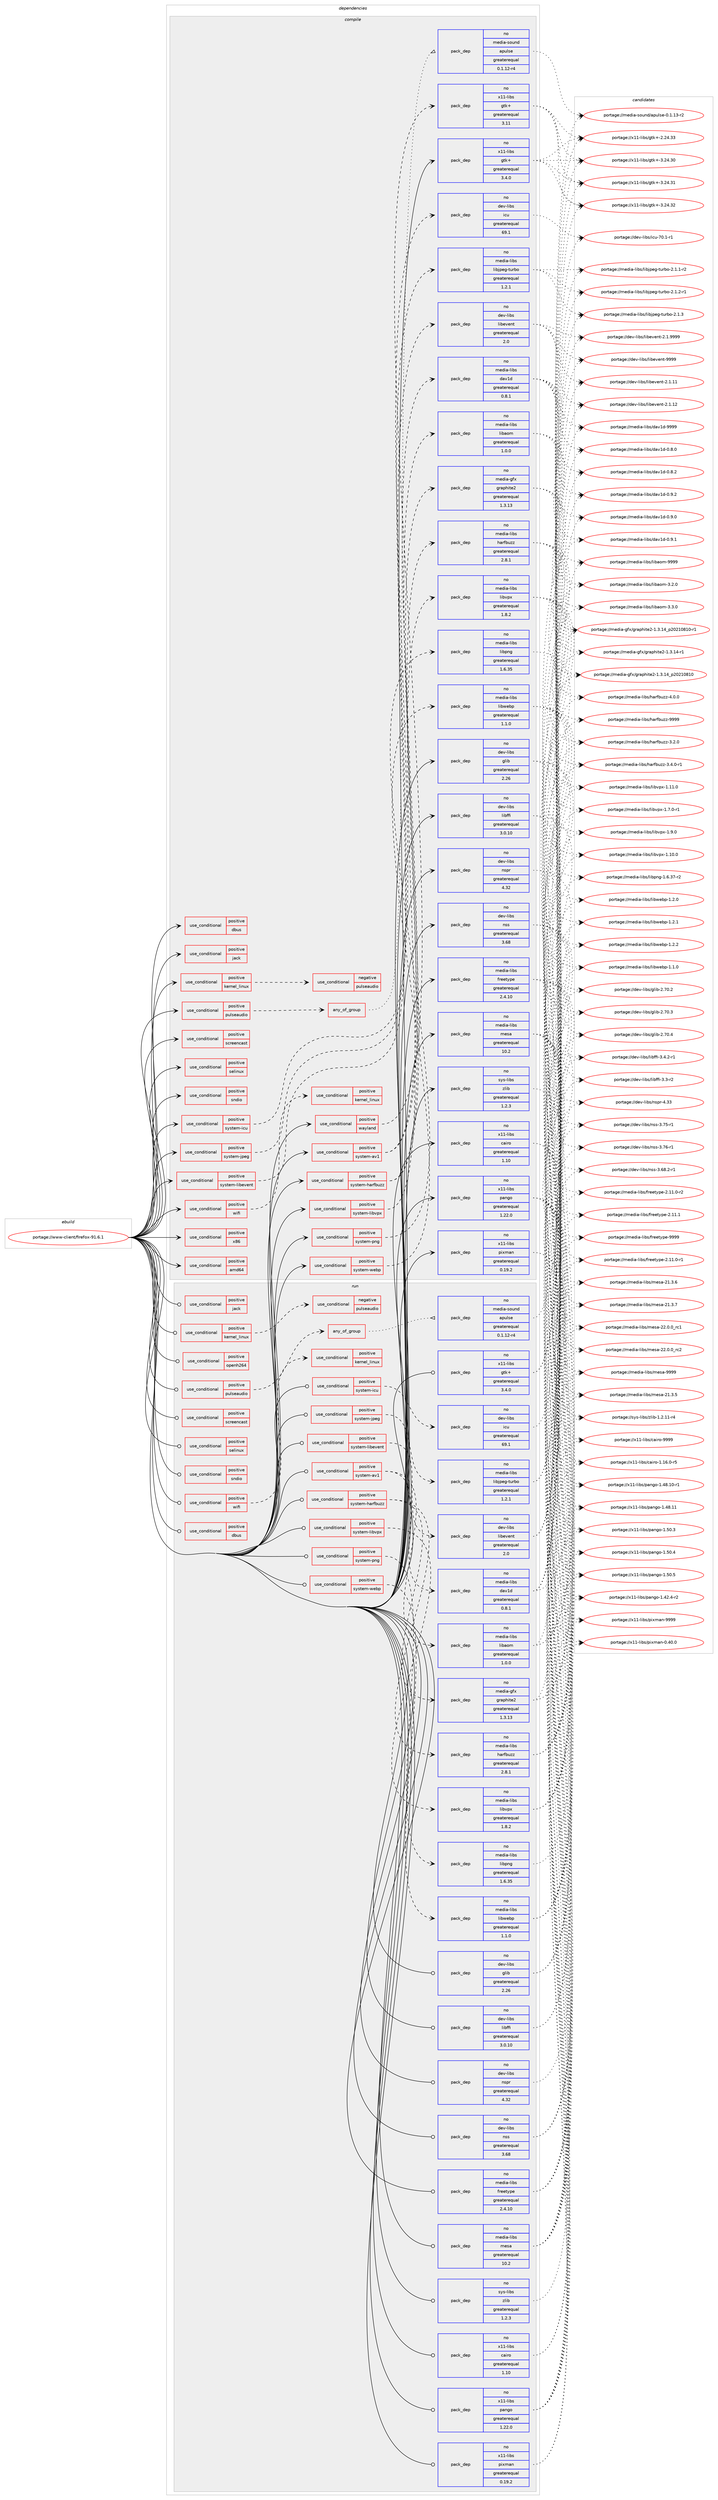 digraph prolog {

# *************
# Graph options
# *************

newrank=true;
concentrate=true;
compound=true;
graph [rankdir=LR,fontname=Helvetica,fontsize=10,ranksep=1.5];#, ranksep=2.5, nodesep=0.2];
edge  [arrowhead=vee];
node  [fontname=Helvetica,fontsize=10];

# **********
# The ebuild
# **********

subgraph cluster_leftcol {
color=gray;
rank=same;
label=<<i>ebuild</i>>;
id [label="portage://www-client/firefox-91.6.1", color=red, width=4, href="../www-client/firefox-91.6.1.svg"];
}

# ****************
# The dependencies
# ****************

subgraph cluster_midcol {
color=gray;
label=<<i>dependencies</i>>;
subgraph cluster_compile {
fillcolor="#eeeeee";
style=filled;
label=<<i>compile</i>>;
subgraph cond108 {
dependency2864 [label=<<TABLE BORDER="0" CELLBORDER="1" CELLSPACING="0" CELLPADDING="4"><TR><TD ROWSPAN="3" CELLPADDING="10">use_conditional</TD></TR><TR><TD>positive</TD></TR><TR><TD>amd64</TD></TR></TABLE>>, shape=none, color=red];
# *** BEGIN UNKNOWN DEPENDENCY TYPE (TODO) ***
# dependency2864 -> package_dependency(portage://www-client/firefox-91.6.1,install,no,virtual,opengl,none,[,,],[],[])
# *** END UNKNOWN DEPENDENCY TYPE (TODO) ***

}
id:e -> dependency2864:w [weight=20,style="solid",arrowhead="vee"];
subgraph cond109 {
dependency2865 [label=<<TABLE BORDER="0" CELLBORDER="1" CELLSPACING="0" CELLPADDING="4"><TR><TD ROWSPAN="3" CELLPADDING="10">use_conditional</TD></TR><TR><TD>positive</TD></TR><TR><TD>dbus</TD></TR></TABLE>>, shape=none, color=red];
# *** BEGIN UNKNOWN DEPENDENCY TYPE (TODO) ***
# dependency2865 -> package_dependency(portage://www-client/firefox-91.6.1,install,no,sys-apps,dbus,none,[,,],[],[])
# *** END UNKNOWN DEPENDENCY TYPE (TODO) ***

# *** BEGIN UNKNOWN DEPENDENCY TYPE (TODO) ***
# dependency2865 -> package_dependency(portage://www-client/firefox-91.6.1,install,no,dev-libs,dbus-glib,none,[,,],[],[])
# *** END UNKNOWN DEPENDENCY TYPE (TODO) ***

}
id:e -> dependency2865:w [weight=20,style="solid",arrowhead="vee"];
subgraph cond110 {
dependency2866 [label=<<TABLE BORDER="0" CELLBORDER="1" CELLSPACING="0" CELLPADDING="4"><TR><TD ROWSPAN="3" CELLPADDING="10">use_conditional</TD></TR><TR><TD>positive</TD></TR><TR><TD>jack</TD></TR></TABLE>>, shape=none, color=red];
# *** BEGIN UNKNOWN DEPENDENCY TYPE (TODO) ***
# dependency2866 -> package_dependency(portage://www-client/firefox-91.6.1,install,no,virtual,jack,none,[,,],[],[])
# *** END UNKNOWN DEPENDENCY TYPE (TODO) ***

}
id:e -> dependency2866:w [weight=20,style="solid",arrowhead="vee"];
subgraph cond111 {
dependency2867 [label=<<TABLE BORDER="0" CELLBORDER="1" CELLSPACING="0" CELLPADDING="4"><TR><TD ROWSPAN="3" CELLPADDING="10">use_conditional</TD></TR><TR><TD>positive</TD></TR><TR><TD>kernel_linux</TD></TR></TABLE>>, shape=none, color=red];
subgraph cond112 {
dependency2868 [label=<<TABLE BORDER="0" CELLBORDER="1" CELLSPACING="0" CELLPADDING="4"><TR><TD ROWSPAN="3" CELLPADDING="10">use_conditional</TD></TR><TR><TD>negative</TD></TR><TR><TD>pulseaudio</TD></TR></TABLE>>, shape=none, color=red];
# *** BEGIN UNKNOWN DEPENDENCY TYPE (TODO) ***
# dependency2868 -> package_dependency(portage://www-client/firefox-91.6.1,install,no,media-libs,alsa-lib,none,[,,],[],[])
# *** END UNKNOWN DEPENDENCY TYPE (TODO) ***

}
dependency2867:e -> dependency2868:w [weight=20,style="dashed",arrowhead="vee"];
}
id:e -> dependency2867:w [weight=20,style="solid",arrowhead="vee"];
subgraph cond113 {
dependency2869 [label=<<TABLE BORDER="0" CELLBORDER="1" CELLSPACING="0" CELLPADDING="4"><TR><TD ROWSPAN="3" CELLPADDING="10">use_conditional</TD></TR><TR><TD>positive</TD></TR><TR><TD>pulseaudio</TD></TR></TABLE>>, shape=none, color=red];
subgraph any7 {
dependency2870 [label=<<TABLE BORDER="0" CELLBORDER="1" CELLSPACING="0" CELLPADDING="4"><TR><TD CELLPADDING="10">any_of_group</TD></TR></TABLE>>, shape=none, color=red];# *** BEGIN UNKNOWN DEPENDENCY TYPE (TODO) ***
# dependency2870 -> package_dependency(portage://www-client/firefox-91.6.1,install,no,media-sound,pulseaudio,none,[,,],[],[])
# *** END UNKNOWN DEPENDENCY TYPE (TODO) ***

subgraph pack2751 {
dependency2871 [label=<<TABLE BORDER="0" CELLBORDER="1" CELLSPACING="0" CELLPADDING="4" WIDTH="220"><TR><TD ROWSPAN="6" CELLPADDING="30">pack_dep</TD></TR><TR><TD WIDTH="110">no</TD></TR><TR><TD>media-sound</TD></TR><TR><TD>apulse</TD></TR><TR><TD>greaterequal</TD></TR><TR><TD>0.1.12-r4</TD></TR></TABLE>>, shape=none, color=blue];
}
dependency2870:e -> dependency2871:w [weight=20,style="dotted",arrowhead="oinv"];
}
dependency2869:e -> dependency2870:w [weight=20,style="dashed",arrowhead="vee"];
}
id:e -> dependency2869:w [weight=20,style="solid",arrowhead="vee"];
subgraph cond114 {
dependency2872 [label=<<TABLE BORDER="0" CELLBORDER="1" CELLSPACING="0" CELLPADDING="4"><TR><TD ROWSPAN="3" CELLPADDING="10">use_conditional</TD></TR><TR><TD>positive</TD></TR><TR><TD>screencast</TD></TR></TABLE>>, shape=none, color=red];
# *** BEGIN UNKNOWN DEPENDENCY TYPE (TODO) ***
# dependency2872 -> package_dependency(portage://www-client/firefox-91.6.1,install,no,media-video,pipewire,none,[,,],any_same_slot,[])
# *** END UNKNOWN DEPENDENCY TYPE (TODO) ***

}
id:e -> dependency2872:w [weight=20,style="solid",arrowhead="vee"];
subgraph cond115 {
dependency2873 [label=<<TABLE BORDER="0" CELLBORDER="1" CELLSPACING="0" CELLPADDING="4"><TR><TD ROWSPAN="3" CELLPADDING="10">use_conditional</TD></TR><TR><TD>positive</TD></TR><TR><TD>selinux</TD></TR></TABLE>>, shape=none, color=red];
# *** BEGIN UNKNOWN DEPENDENCY TYPE (TODO) ***
# dependency2873 -> package_dependency(portage://www-client/firefox-91.6.1,install,no,sec-policy,selinux-mozilla,none,[,,],[],[])
# *** END UNKNOWN DEPENDENCY TYPE (TODO) ***

}
id:e -> dependency2873:w [weight=20,style="solid",arrowhead="vee"];
subgraph cond116 {
dependency2874 [label=<<TABLE BORDER="0" CELLBORDER="1" CELLSPACING="0" CELLPADDING="4"><TR><TD ROWSPAN="3" CELLPADDING="10">use_conditional</TD></TR><TR><TD>positive</TD></TR><TR><TD>sndio</TD></TR></TABLE>>, shape=none, color=red];
# *** BEGIN UNKNOWN DEPENDENCY TYPE (TODO) ***
# dependency2874 -> package_dependency(portage://www-client/firefox-91.6.1,install,no,media-sound,sndio,none,[,,],[],[])
# *** END UNKNOWN DEPENDENCY TYPE (TODO) ***

}
id:e -> dependency2874:w [weight=20,style="solid",arrowhead="vee"];
subgraph cond117 {
dependency2875 [label=<<TABLE BORDER="0" CELLBORDER="1" CELLSPACING="0" CELLPADDING="4"><TR><TD ROWSPAN="3" CELLPADDING="10">use_conditional</TD></TR><TR><TD>positive</TD></TR><TR><TD>system-av1</TD></TR></TABLE>>, shape=none, color=red];
subgraph pack2752 {
dependency2876 [label=<<TABLE BORDER="0" CELLBORDER="1" CELLSPACING="0" CELLPADDING="4" WIDTH="220"><TR><TD ROWSPAN="6" CELLPADDING="30">pack_dep</TD></TR><TR><TD WIDTH="110">no</TD></TR><TR><TD>media-libs</TD></TR><TR><TD>dav1d</TD></TR><TR><TD>greaterequal</TD></TR><TR><TD>0.8.1</TD></TR></TABLE>>, shape=none, color=blue];
}
dependency2875:e -> dependency2876:w [weight=20,style="dashed",arrowhead="vee"];
subgraph pack2753 {
dependency2877 [label=<<TABLE BORDER="0" CELLBORDER="1" CELLSPACING="0" CELLPADDING="4" WIDTH="220"><TR><TD ROWSPAN="6" CELLPADDING="30">pack_dep</TD></TR><TR><TD WIDTH="110">no</TD></TR><TR><TD>media-libs</TD></TR><TR><TD>libaom</TD></TR><TR><TD>greaterequal</TD></TR><TR><TD>1.0.0</TD></TR></TABLE>>, shape=none, color=blue];
}
dependency2875:e -> dependency2877:w [weight=20,style="dashed",arrowhead="vee"];
}
id:e -> dependency2875:w [weight=20,style="solid",arrowhead="vee"];
subgraph cond118 {
dependency2878 [label=<<TABLE BORDER="0" CELLBORDER="1" CELLSPACING="0" CELLPADDING="4"><TR><TD ROWSPAN="3" CELLPADDING="10">use_conditional</TD></TR><TR><TD>positive</TD></TR><TR><TD>system-harfbuzz</TD></TR></TABLE>>, shape=none, color=red];
subgraph pack2754 {
dependency2879 [label=<<TABLE BORDER="0" CELLBORDER="1" CELLSPACING="0" CELLPADDING="4" WIDTH="220"><TR><TD ROWSPAN="6" CELLPADDING="30">pack_dep</TD></TR><TR><TD WIDTH="110">no</TD></TR><TR><TD>media-libs</TD></TR><TR><TD>harfbuzz</TD></TR><TR><TD>greaterequal</TD></TR><TR><TD>2.8.1</TD></TR></TABLE>>, shape=none, color=blue];
}
dependency2878:e -> dependency2879:w [weight=20,style="dashed",arrowhead="vee"];
subgraph pack2755 {
dependency2880 [label=<<TABLE BORDER="0" CELLBORDER="1" CELLSPACING="0" CELLPADDING="4" WIDTH="220"><TR><TD ROWSPAN="6" CELLPADDING="30">pack_dep</TD></TR><TR><TD WIDTH="110">no</TD></TR><TR><TD>media-gfx</TD></TR><TR><TD>graphite2</TD></TR><TR><TD>greaterequal</TD></TR><TR><TD>1.3.13</TD></TR></TABLE>>, shape=none, color=blue];
}
dependency2878:e -> dependency2880:w [weight=20,style="dashed",arrowhead="vee"];
}
id:e -> dependency2878:w [weight=20,style="solid",arrowhead="vee"];
subgraph cond119 {
dependency2881 [label=<<TABLE BORDER="0" CELLBORDER="1" CELLSPACING="0" CELLPADDING="4"><TR><TD ROWSPAN="3" CELLPADDING="10">use_conditional</TD></TR><TR><TD>positive</TD></TR><TR><TD>system-icu</TD></TR></TABLE>>, shape=none, color=red];
subgraph pack2756 {
dependency2882 [label=<<TABLE BORDER="0" CELLBORDER="1" CELLSPACING="0" CELLPADDING="4" WIDTH="220"><TR><TD ROWSPAN="6" CELLPADDING="30">pack_dep</TD></TR><TR><TD WIDTH="110">no</TD></TR><TR><TD>dev-libs</TD></TR><TR><TD>icu</TD></TR><TR><TD>greaterequal</TD></TR><TR><TD>69.1</TD></TR></TABLE>>, shape=none, color=blue];
}
dependency2881:e -> dependency2882:w [weight=20,style="dashed",arrowhead="vee"];
}
id:e -> dependency2881:w [weight=20,style="solid",arrowhead="vee"];
subgraph cond120 {
dependency2883 [label=<<TABLE BORDER="0" CELLBORDER="1" CELLSPACING="0" CELLPADDING="4"><TR><TD ROWSPAN="3" CELLPADDING="10">use_conditional</TD></TR><TR><TD>positive</TD></TR><TR><TD>system-jpeg</TD></TR></TABLE>>, shape=none, color=red];
subgraph pack2757 {
dependency2884 [label=<<TABLE BORDER="0" CELLBORDER="1" CELLSPACING="0" CELLPADDING="4" WIDTH="220"><TR><TD ROWSPAN="6" CELLPADDING="30">pack_dep</TD></TR><TR><TD WIDTH="110">no</TD></TR><TR><TD>media-libs</TD></TR><TR><TD>libjpeg-turbo</TD></TR><TR><TD>greaterequal</TD></TR><TR><TD>1.2.1</TD></TR></TABLE>>, shape=none, color=blue];
}
dependency2883:e -> dependency2884:w [weight=20,style="dashed",arrowhead="vee"];
}
id:e -> dependency2883:w [weight=20,style="solid",arrowhead="vee"];
subgraph cond121 {
dependency2885 [label=<<TABLE BORDER="0" CELLBORDER="1" CELLSPACING="0" CELLPADDING="4"><TR><TD ROWSPAN="3" CELLPADDING="10">use_conditional</TD></TR><TR><TD>positive</TD></TR><TR><TD>system-libevent</TD></TR></TABLE>>, shape=none, color=red];
subgraph pack2758 {
dependency2886 [label=<<TABLE BORDER="0" CELLBORDER="1" CELLSPACING="0" CELLPADDING="4" WIDTH="220"><TR><TD ROWSPAN="6" CELLPADDING="30">pack_dep</TD></TR><TR><TD WIDTH="110">no</TD></TR><TR><TD>dev-libs</TD></TR><TR><TD>libevent</TD></TR><TR><TD>greaterequal</TD></TR><TR><TD>2.0</TD></TR></TABLE>>, shape=none, color=blue];
}
dependency2885:e -> dependency2886:w [weight=20,style="dashed",arrowhead="vee"];
}
id:e -> dependency2885:w [weight=20,style="solid",arrowhead="vee"];
subgraph cond122 {
dependency2887 [label=<<TABLE BORDER="0" CELLBORDER="1" CELLSPACING="0" CELLPADDING="4"><TR><TD ROWSPAN="3" CELLPADDING="10">use_conditional</TD></TR><TR><TD>positive</TD></TR><TR><TD>system-libvpx</TD></TR></TABLE>>, shape=none, color=red];
subgraph pack2759 {
dependency2888 [label=<<TABLE BORDER="0" CELLBORDER="1" CELLSPACING="0" CELLPADDING="4" WIDTH="220"><TR><TD ROWSPAN="6" CELLPADDING="30">pack_dep</TD></TR><TR><TD WIDTH="110">no</TD></TR><TR><TD>media-libs</TD></TR><TR><TD>libvpx</TD></TR><TR><TD>greaterequal</TD></TR><TR><TD>1.8.2</TD></TR></TABLE>>, shape=none, color=blue];
}
dependency2887:e -> dependency2888:w [weight=20,style="dashed",arrowhead="vee"];
}
id:e -> dependency2887:w [weight=20,style="solid",arrowhead="vee"];
subgraph cond123 {
dependency2889 [label=<<TABLE BORDER="0" CELLBORDER="1" CELLSPACING="0" CELLPADDING="4"><TR><TD ROWSPAN="3" CELLPADDING="10">use_conditional</TD></TR><TR><TD>positive</TD></TR><TR><TD>system-png</TD></TR></TABLE>>, shape=none, color=red];
subgraph pack2760 {
dependency2890 [label=<<TABLE BORDER="0" CELLBORDER="1" CELLSPACING="0" CELLPADDING="4" WIDTH="220"><TR><TD ROWSPAN="6" CELLPADDING="30">pack_dep</TD></TR><TR><TD WIDTH="110">no</TD></TR><TR><TD>media-libs</TD></TR><TR><TD>libpng</TD></TR><TR><TD>greaterequal</TD></TR><TR><TD>1.6.35</TD></TR></TABLE>>, shape=none, color=blue];
}
dependency2889:e -> dependency2890:w [weight=20,style="dashed",arrowhead="vee"];
}
id:e -> dependency2889:w [weight=20,style="solid",arrowhead="vee"];
subgraph cond124 {
dependency2891 [label=<<TABLE BORDER="0" CELLBORDER="1" CELLSPACING="0" CELLPADDING="4"><TR><TD ROWSPAN="3" CELLPADDING="10">use_conditional</TD></TR><TR><TD>positive</TD></TR><TR><TD>system-webp</TD></TR></TABLE>>, shape=none, color=red];
subgraph pack2761 {
dependency2892 [label=<<TABLE BORDER="0" CELLBORDER="1" CELLSPACING="0" CELLPADDING="4" WIDTH="220"><TR><TD ROWSPAN="6" CELLPADDING="30">pack_dep</TD></TR><TR><TD WIDTH="110">no</TD></TR><TR><TD>media-libs</TD></TR><TR><TD>libwebp</TD></TR><TR><TD>greaterequal</TD></TR><TR><TD>1.1.0</TD></TR></TABLE>>, shape=none, color=blue];
}
dependency2891:e -> dependency2892:w [weight=20,style="dashed",arrowhead="vee"];
}
id:e -> dependency2891:w [weight=20,style="solid",arrowhead="vee"];
subgraph cond125 {
dependency2893 [label=<<TABLE BORDER="0" CELLBORDER="1" CELLSPACING="0" CELLPADDING="4"><TR><TD ROWSPAN="3" CELLPADDING="10">use_conditional</TD></TR><TR><TD>positive</TD></TR><TR><TD>wayland</TD></TR></TABLE>>, shape=none, color=red];
subgraph pack2762 {
dependency2894 [label=<<TABLE BORDER="0" CELLBORDER="1" CELLSPACING="0" CELLPADDING="4" WIDTH="220"><TR><TD ROWSPAN="6" CELLPADDING="30">pack_dep</TD></TR><TR><TD WIDTH="110">no</TD></TR><TR><TD>x11-libs</TD></TR><TR><TD>gtk+</TD></TR><TR><TD>greaterequal</TD></TR><TR><TD>3.11</TD></TR></TABLE>>, shape=none, color=blue];
}
dependency2893:e -> dependency2894:w [weight=20,style="dashed",arrowhead="vee"];
}
id:e -> dependency2893:w [weight=20,style="solid",arrowhead="vee"];
subgraph cond126 {
dependency2895 [label=<<TABLE BORDER="0" CELLBORDER="1" CELLSPACING="0" CELLPADDING="4"><TR><TD ROWSPAN="3" CELLPADDING="10">use_conditional</TD></TR><TR><TD>positive</TD></TR><TR><TD>wifi</TD></TR></TABLE>>, shape=none, color=red];
subgraph cond127 {
dependency2896 [label=<<TABLE BORDER="0" CELLBORDER="1" CELLSPACING="0" CELLPADDING="4"><TR><TD ROWSPAN="3" CELLPADDING="10">use_conditional</TD></TR><TR><TD>positive</TD></TR><TR><TD>kernel_linux</TD></TR></TABLE>>, shape=none, color=red];
# *** BEGIN UNKNOWN DEPENDENCY TYPE (TODO) ***
# dependency2896 -> package_dependency(portage://www-client/firefox-91.6.1,install,no,sys-apps,dbus,none,[,,],[],[])
# *** END UNKNOWN DEPENDENCY TYPE (TODO) ***

# *** BEGIN UNKNOWN DEPENDENCY TYPE (TODO) ***
# dependency2896 -> package_dependency(portage://www-client/firefox-91.6.1,install,no,dev-libs,dbus-glib,none,[,,],[],[])
# *** END UNKNOWN DEPENDENCY TYPE (TODO) ***

# *** BEGIN UNKNOWN DEPENDENCY TYPE (TODO) ***
# dependency2896 -> package_dependency(portage://www-client/firefox-91.6.1,install,no,net-misc,networkmanager,none,[,,],[],[])
# *** END UNKNOWN DEPENDENCY TYPE (TODO) ***

}
dependency2895:e -> dependency2896:w [weight=20,style="dashed",arrowhead="vee"];
}
id:e -> dependency2895:w [weight=20,style="solid",arrowhead="vee"];
subgraph cond128 {
dependency2897 [label=<<TABLE BORDER="0" CELLBORDER="1" CELLSPACING="0" CELLPADDING="4"><TR><TD ROWSPAN="3" CELLPADDING="10">use_conditional</TD></TR><TR><TD>positive</TD></TR><TR><TD>x86</TD></TR></TABLE>>, shape=none, color=red];
# *** BEGIN UNKNOWN DEPENDENCY TYPE (TODO) ***
# dependency2897 -> package_dependency(portage://www-client/firefox-91.6.1,install,no,virtual,opengl,none,[,,],[],[])
# *** END UNKNOWN DEPENDENCY TYPE (TODO) ***

}
id:e -> dependency2897:w [weight=20,style="solid",arrowhead="vee"];
# *** BEGIN UNKNOWN DEPENDENCY TYPE (TODO) ***
# id -> package_dependency(portage://www-client/firefox-91.6.1,install,no,dev-libs,atk,none,[,,],[],[])
# *** END UNKNOWN DEPENDENCY TYPE (TODO) ***

# *** BEGIN UNKNOWN DEPENDENCY TYPE (TODO) ***
# id -> package_dependency(portage://www-client/firefox-91.6.1,install,no,dev-libs,expat,none,[,,],[],[])
# *** END UNKNOWN DEPENDENCY TYPE (TODO) ***

subgraph pack2763 {
dependency2898 [label=<<TABLE BORDER="0" CELLBORDER="1" CELLSPACING="0" CELLPADDING="4" WIDTH="220"><TR><TD ROWSPAN="6" CELLPADDING="30">pack_dep</TD></TR><TR><TD WIDTH="110">no</TD></TR><TR><TD>dev-libs</TD></TR><TR><TD>glib</TD></TR><TR><TD>greaterequal</TD></TR><TR><TD>2.26</TD></TR></TABLE>>, shape=none, color=blue];
}
id:e -> dependency2898:w [weight=20,style="solid",arrowhead="vee"];
subgraph pack2764 {
dependency2899 [label=<<TABLE BORDER="0" CELLBORDER="1" CELLSPACING="0" CELLPADDING="4" WIDTH="220"><TR><TD ROWSPAN="6" CELLPADDING="30">pack_dep</TD></TR><TR><TD WIDTH="110">no</TD></TR><TR><TD>dev-libs</TD></TR><TR><TD>libffi</TD></TR><TR><TD>greaterequal</TD></TR><TR><TD>3.0.10</TD></TR></TABLE>>, shape=none, color=blue];
}
id:e -> dependency2899:w [weight=20,style="solid",arrowhead="vee"];
subgraph pack2765 {
dependency2900 [label=<<TABLE BORDER="0" CELLBORDER="1" CELLSPACING="0" CELLPADDING="4" WIDTH="220"><TR><TD ROWSPAN="6" CELLPADDING="30">pack_dep</TD></TR><TR><TD WIDTH="110">no</TD></TR><TR><TD>dev-libs</TD></TR><TR><TD>nspr</TD></TR><TR><TD>greaterequal</TD></TR><TR><TD>4.32</TD></TR></TABLE>>, shape=none, color=blue];
}
id:e -> dependency2900:w [weight=20,style="solid",arrowhead="vee"];
subgraph pack2766 {
dependency2901 [label=<<TABLE BORDER="0" CELLBORDER="1" CELLSPACING="0" CELLPADDING="4" WIDTH="220"><TR><TD ROWSPAN="6" CELLPADDING="30">pack_dep</TD></TR><TR><TD WIDTH="110">no</TD></TR><TR><TD>dev-libs</TD></TR><TR><TD>nss</TD></TR><TR><TD>greaterequal</TD></TR><TR><TD>3.68</TD></TR></TABLE>>, shape=none, color=blue];
}
id:e -> dependency2901:w [weight=20,style="solid",arrowhead="vee"];
# *** BEGIN UNKNOWN DEPENDENCY TYPE (TODO) ***
# id -> package_dependency(portage://www-client/firefox-91.6.1,install,no,dev-util,desktop-file-utils,none,[,,],[],[])
# *** END UNKNOWN DEPENDENCY TYPE (TODO) ***

# *** BEGIN UNKNOWN DEPENDENCY TYPE (TODO) ***
# id -> package_dependency(portage://www-client/firefox-91.6.1,install,no,media-libs,fontconfig,none,[,,],[],[])
# *** END UNKNOWN DEPENDENCY TYPE (TODO) ***

subgraph pack2767 {
dependency2902 [label=<<TABLE BORDER="0" CELLBORDER="1" CELLSPACING="0" CELLPADDING="4" WIDTH="220"><TR><TD ROWSPAN="6" CELLPADDING="30">pack_dep</TD></TR><TR><TD WIDTH="110">no</TD></TR><TR><TD>media-libs</TD></TR><TR><TD>freetype</TD></TR><TR><TD>greaterequal</TD></TR><TR><TD>2.4.10</TD></TR></TABLE>>, shape=none, color=blue];
}
id:e -> dependency2902:w [weight=20,style="solid",arrowhead="vee"];
subgraph pack2768 {
dependency2903 [label=<<TABLE BORDER="0" CELLBORDER="1" CELLSPACING="0" CELLPADDING="4" WIDTH="220"><TR><TD ROWSPAN="6" CELLPADDING="30">pack_dep</TD></TR><TR><TD WIDTH="110">no</TD></TR><TR><TD>media-libs</TD></TR><TR><TD>mesa</TD></TR><TR><TD>greaterequal</TD></TR><TR><TD>10.2</TD></TR></TABLE>>, shape=none, color=blue];
}
id:e -> dependency2903:w [weight=20,style="solid",arrowhead="vee"];
# *** BEGIN UNKNOWN DEPENDENCY TYPE (TODO) ***
# id -> package_dependency(portage://www-client/firefox-91.6.1,install,no,media-video,ffmpeg,none,[,,],[],[])
# *** END UNKNOWN DEPENDENCY TYPE (TODO) ***

subgraph pack2769 {
dependency2904 [label=<<TABLE BORDER="0" CELLBORDER="1" CELLSPACING="0" CELLPADDING="4" WIDTH="220"><TR><TD ROWSPAN="6" CELLPADDING="30">pack_dep</TD></TR><TR><TD WIDTH="110">no</TD></TR><TR><TD>sys-libs</TD></TR><TR><TD>zlib</TD></TR><TR><TD>greaterequal</TD></TR><TR><TD>1.2.3</TD></TR></TABLE>>, shape=none, color=blue];
}
id:e -> dependency2904:w [weight=20,style="solid",arrowhead="vee"];
# *** BEGIN UNKNOWN DEPENDENCY TYPE (TODO) ***
# id -> package_dependency(portage://www-client/firefox-91.6.1,install,no,virtual,freedesktop-icon-theme,none,[,,],[],[])
# *** END UNKNOWN DEPENDENCY TYPE (TODO) ***

subgraph pack2770 {
dependency2905 [label=<<TABLE BORDER="0" CELLBORDER="1" CELLSPACING="0" CELLPADDING="4" WIDTH="220"><TR><TD ROWSPAN="6" CELLPADDING="30">pack_dep</TD></TR><TR><TD WIDTH="110">no</TD></TR><TR><TD>x11-libs</TD></TR><TR><TD>cairo</TD></TR><TR><TD>greaterequal</TD></TR><TR><TD>1.10</TD></TR></TABLE>>, shape=none, color=blue];
}
id:e -> dependency2905:w [weight=20,style="solid",arrowhead="vee"];
# *** BEGIN UNKNOWN DEPENDENCY TYPE (TODO) ***
# id -> package_dependency(portage://www-client/firefox-91.6.1,install,no,x11-libs,gdk-pixbuf,none,[,,],[],[])
# *** END UNKNOWN DEPENDENCY TYPE (TODO) ***

subgraph pack2771 {
dependency2906 [label=<<TABLE BORDER="0" CELLBORDER="1" CELLSPACING="0" CELLPADDING="4" WIDTH="220"><TR><TD ROWSPAN="6" CELLPADDING="30">pack_dep</TD></TR><TR><TD WIDTH="110">no</TD></TR><TR><TD>x11-libs</TD></TR><TR><TD>gtk+</TD></TR><TR><TD>greaterequal</TD></TR><TR><TD>3.4.0</TD></TR></TABLE>>, shape=none, color=blue];
}
id:e -> dependency2906:w [weight=20,style="solid",arrowhead="vee"];
# *** BEGIN UNKNOWN DEPENDENCY TYPE (TODO) ***
# id -> package_dependency(portage://www-client/firefox-91.6.1,install,no,x11-libs,libICE,none,[,,],[],[])
# *** END UNKNOWN DEPENDENCY TYPE (TODO) ***

# *** BEGIN UNKNOWN DEPENDENCY TYPE (TODO) ***
# id -> package_dependency(portage://www-client/firefox-91.6.1,install,no,x11-libs,libSM,none,[,,],[],[])
# *** END UNKNOWN DEPENDENCY TYPE (TODO) ***

# *** BEGIN UNKNOWN DEPENDENCY TYPE (TODO) ***
# id -> package_dependency(portage://www-client/firefox-91.6.1,install,no,x11-libs,libX11,none,[,,],[],[])
# *** END UNKNOWN DEPENDENCY TYPE (TODO) ***

# *** BEGIN UNKNOWN DEPENDENCY TYPE (TODO) ***
# id -> package_dependency(portage://www-client/firefox-91.6.1,install,no,x11-libs,libXcomposite,none,[,,],[],[])
# *** END UNKNOWN DEPENDENCY TYPE (TODO) ***

# *** BEGIN UNKNOWN DEPENDENCY TYPE (TODO) ***
# id -> package_dependency(portage://www-client/firefox-91.6.1,install,no,x11-libs,libXdamage,none,[,,],[],[])
# *** END UNKNOWN DEPENDENCY TYPE (TODO) ***

# *** BEGIN UNKNOWN DEPENDENCY TYPE (TODO) ***
# id -> package_dependency(portage://www-client/firefox-91.6.1,install,no,x11-libs,libXext,none,[,,],[],[])
# *** END UNKNOWN DEPENDENCY TYPE (TODO) ***

# *** BEGIN UNKNOWN DEPENDENCY TYPE (TODO) ***
# id -> package_dependency(portage://www-client/firefox-91.6.1,install,no,x11-libs,libXfixes,none,[,,],[],[])
# *** END UNKNOWN DEPENDENCY TYPE (TODO) ***

# *** BEGIN UNKNOWN DEPENDENCY TYPE (TODO) ***
# id -> package_dependency(portage://www-client/firefox-91.6.1,install,no,x11-libs,libXrender,none,[,,],[],[])
# *** END UNKNOWN DEPENDENCY TYPE (TODO) ***

# *** BEGIN UNKNOWN DEPENDENCY TYPE (TODO) ***
# id -> package_dependency(portage://www-client/firefox-91.6.1,install,no,x11-libs,libXt,none,[,,],[],[])
# *** END UNKNOWN DEPENDENCY TYPE (TODO) ***

# *** BEGIN UNKNOWN DEPENDENCY TYPE (TODO) ***
# id -> package_dependency(portage://www-client/firefox-91.6.1,install,no,x11-libs,libxcb,none,[,,],[],[])
# *** END UNKNOWN DEPENDENCY TYPE (TODO) ***

subgraph pack2772 {
dependency2907 [label=<<TABLE BORDER="0" CELLBORDER="1" CELLSPACING="0" CELLPADDING="4" WIDTH="220"><TR><TD ROWSPAN="6" CELLPADDING="30">pack_dep</TD></TR><TR><TD WIDTH="110">no</TD></TR><TR><TD>x11-libs</TD></TR><TR><TD>pango</TD></TR><TR><TD>greaterequal</TD></TR><TR><TD>1.22.0</TD></TR></TABLE>>, shape=none, color=blue];
}
id:e -> dependency2907:w [weight=20,style="solid",arrowhead="vee"];
subgraph pack2773 {
dependency2908 [label=<<TABLE BORDER="0" CELLBORDER="1" CELLSPACING="0" CELLPADDING="4" WIDTH="220"><TR><TD ROWSPAN="6" CELLPADDING="30">pack_dep</TD></TR><TR><TD WIDTH="110">no</TD></TR><TR><TD>x11-libs</TD></TR><TR><TD>pixman</TD></TR><TR><TD>greaterequal</TD></TR><TR><TD>0.19.2</TD></TR></TABLE>>, shape=none, color=blue];
}
id:e -> dependency2908:w [weight=20,style="solid",arrowhead="vee"];
# *** BEGIN UNKNOWN DEPENDENCY TYPE (TODO) ***
# id -> package_dependency(portage://www-client/firefox-91.6.1,install,no,x11-misc,shared-mime-info,none,[,,],[],[])
# *** END UNKNOWN DEPENDENCY TYPE (TODO) ***

# *** BEGIN UNKNOWN DEPENDENCY TYPE (TODO) ***
# id -> package_dependency(portage://www-client/firefox-91.6.1,install,strong,sys-devel,llvm,none,[,,],[slot(0)],[])
# *** END UNKNOWN DEPENDENCY TYPE (TODO) ***

}
subgraph cluster_compileandrun {
fillcolor="#eeeeee";
style=filled;
label=<<i>compile and run</i>>;
}
subgraph cluster_run {
fillcolor="#eeeeee";
style=filled;
label=<<i>run</i>>;
subgraph cond129 {
dependency2909 [label=<<TABLE BORDER="0" CELLBORDER="1" CELLSPACING="0" CELLPADDING="4"><TR><TD ROWSPAN="3" CELLPADDING="10">use_conditional</TD></TR><TR><TD>positive</TD></TR><TR><TD>dbus</TD></TR></TABLE>>, shape=none, color=red];
# *** BEGIN UNKNOWN DEPENDENCY TYPE (TODO) ***
# dependency2909 -> package_dependency(portage://www-client/firefox-91.6.1,run,no,sys-apps,dbus,none,[,,],[],[])
# *** END UNKNOWN DEPENDENCY TYPE (TODO) ***

# *** BEGIN UNKNOWN DEPENDENCY TYPE (TODO) ***
# dependency2909 -> package_dependency(portage://www-client/firefox-91.6.1,run,no,dev-libs,dbus-glib,none,[,,],[],[])
# *** END UNKNOWN DEPENDENCY TYPE (TODO) ***

}
id:e -> dependency2909:w [weight=20,style="solid",arrowhead="odot"];
subgraph cond130 {
dependency2910 [label=<<TABLE BORDER="0" CELLBORDER="1" CELLSPACING="0" CELLPADDING="4"><TR><TD ROWSPAN="3" CELLPADDING="10">use_conditional</TD></TR><TR><TD>positive</TD></TR><TR><TD>jack</TD></TR></TABLE>>, shape=none, color=red];
# *** BEGIN UNKNOWN DEPENDENCY TYPE (TODO) ***
# dependency2910 -> package_dependency(portage://www-client/firefox-91.6.1,run,no,virtual,jack,none,[,,],[],[])
# *** END UNKNOWN DEPENDENCY TYPE (TODO) ***

}
id:e -> dependency2910:w [weight=20,style="solid",arrowhead="odot"];
subgraph cond131 {
dependency2911 [label=<<TABLE BORDER="0" CELLBORDER="1" CELLSPACING="0" CELLPADDING="4"><TR><TD ROWSPAN="3" CELLPADDING="10">use_conditional</TD></TR><TR><TD>positive</TD></TR><TR><TD>kernel_linux</TD></TR></TABLE>>, shape=none, color=red];
subgraph cond132 {
dependency2912 [label=<<TABLE BORDER="0" CELLBORDER="1" CELLSPACING="0" CELLPADDING="4"><TR><TD ROWSPAN="3" CELLPADDING="10">use_conditional</TD></TR><TR><TD>negative</TD></TR><TR><TD>pulseaudio</TD></TR></TABLE>>, shape=none, color=red];
# *** BEGIN UNKNOWN DEPENDENCY TYPE (TODO) ***
# dependency2912 -> package_dependency(portage://www-client/firefox-91.6.1,run,no,media-libs,alsa-lib,none,[,,],[],[])
# *** END UNKNOWN DEPENDENCY TYPE (TODO) ***

}
dependency2911:e -> dependency2912:w [weight=20,style="dashed",arrowhead="vee"];
}
id:e -> dependency2911:w [weight=20,style="solid",arrowhead="odot"];
subgraph cond133 {
dependency2913 [label=<<TABLE BORDER="0" CELLBORDER="1" CELLSPACING="0" CELLPADDING="4"><TR><TD ROWSPAN="3" CELLPADDING="10">use_conditional</TD></TR><TR><TD>positive</TD></TR><TR><TD>openh264</TD></TR></TABLE>>, shape=none, color=red];
# *** BEGIN UNKNOWN DEPENDENCY TYPE (TODO) ***
# dependency2913 -> package_dependency(portage://www-client/firefox-91.6.1,run,no,media-libs,openh264,none,[,,],any_different_slot,[use(enable(plugin),none)])
# *** END UNKNOWN DEPENDENCY TYPE (TODO) ***

}
id:e -> dependency2913:w [weight=20,style="solid",arrowhead="odot"];
subgraph cond134 {
dependency2914 [label=<<TABLE BORDER="0" CELLBORDER="1" CELLSPACING="0" CELLPADDING="4"><TR><TD ROWSPAN="3" CELLPADDING="10">use_conditional</TD></TR><TR><TD>positive</TD></TR><TR><TD>pulseaudio</TD></TR></TABLE>>, shape=none, color=red];
subgraph any8 {
dependency2915 [label=<<TABLE BORDER="0" CELLBORDER="1" CELLSPACING="0" CELLPADDING="4"><TR><TD CELLPADDING="10">any_of_group</TD></TR></TABLE>>, shape=none, color=red];# *** BEGIN UNKNOWN DEPENDENCY TYPE (TODO) ***
# dependency2915 -> package_dependency(portage://www-client/firefox-91.6.1,run,no,media-sound,pulseaudio,none,[,,],[],[])
# *** END UNKNOWN DEPENDENCY TYPE (TODO) ***

subgraph pack2774 {
dependency2916 [label=<<TABLE BORDER="0" CELLBORDER="1" CELLSPACING="0" CELLPADDING="4" WIDTH="220"><TR><TD ROWSPAN="6" CELLPADDING="30">pack_dep</TD></TR><TR><TD WIDTH="110">no</TD></TR><TR><TD>media-sound</TD></TR><TR><TD>apulse</TD></TR><TR><TD>greaterequal</TD></TR><TR><TD>0.1.12-r4</TD></TR></TABLE>>, shape=none, color=blue];
}
dependency2915:e -> dependency2916:w [weight=20,style="dotted",arrowhead="oinv"];
}
dependency2914:e -> dependency2915:w [weight=20,style="dashed",arrowhead="vee"];
}
id:e -> dependency2914:w [weight=20,style="solid",arrowhead="odot"];
subgraph cond135 {
dependency2917 [label=<<TABLE BORDER="0" CELLBORDER="1" CELLSPACING="0" CELLPADDING="4"><TR><TD ROWSPAN="3" CELLPADDING="10">use_conditional</TD></TR><TR><TD>positive</TD></TR><TR><TD>screencast</TD></TR></TABLE>>, shape=none, color=red];
# *** BEGIN UNKNOWN DEPENDENCY TYPE (TODO) ***
# dependency2917 -> package_dependency(portage://www-client/firefox-91.6.1,run,no,media-video,pipewire,none,[,,],any_same_slot,[])
# *** END UNKNOWN DEPENDENCY TYPE (TODO) ***

}
id:e -> dependency2917:w [weight=20,style="solid",arrowhead="odot"];
subgraph cond136 {
dependency2918 [label=<<TABLE BORDER="0" CELLBORDER="1" CELLSPACING="0" CELLPADDING="4"><TR><TD ROWSPAN="3" CELLPADDING="10">use_conditional</TD></TR><TR><TD>positive</TD></TR><TR><TD>selinux</TD></TR></TABLE>>, shape=none, color=red];
# *** BEGIN UNKNOWN DEPENDENCY TYPE (TODO) ***
# dependency2918 -> package_dependency(portage://www-client/firefox-91.6.1,run,no,sec-policy,selinux-mozilla,none,[,,],[],[])
# *** END UNKNOWN DEPENDENCY TYPE (TODO) ***

}
id:e -> dependency2918:w [weight=20,style="solid",arrowhead="odot"];
subgraph cond137 {
dependency2919 [label=<<TABLE BORDER="0" CELLBORDER="1" CELLSPACING="0" CELLPADDING="4"><TR><TD ROWSPAN="3" CELLPADDING="10">use_conditional</TD></TR><TR><TD>positive</TD></TR><TR><TD>sndio</TD></TR></TABLE>>, shape=none, color=red];
# *** BEGIN UNKNOWN DEPENDENCY TYPE (TODO) ***
# dependency2919 -> package_dependency(portage://www-client/firefox-91.6.1,run,no,media-sound,sndio,none,[,,],[],[])
# *** END UNKNOWN DEPENDENCY TYPE (TODO) ***

}
id:e -> dependency2919:w [weight=20,style="solid",arrowhead="odot"];
subgraph cond138 {
dependency2920 [label=<<TABLE BORDER="0" CELLBORDER="1" CELLSPACING="0" CELLPADDING="4"><TR><TD ROWSPAN="3" CELLPADDING="10">use_conditional</TD></TR><TR><TD>positive</TD></TR><TR><TD>system-av1</TD></TR></TABLE>>, shape=none, color=red];
subgraph pack2775 {
dependency2921 [label=<<TABLE BORDER="0" CELLBORDER="1" CELLSPACING="0" CELLPADDING="4" WIDTH="220"><TR><TD ROWSPAN="6" CELLPADDING="30">pack_dep</TD></TR><TR><TD WIDTH="110">no</TD></TR><TR><TD>media-libs</TD></TR><TR><TD>dav1d</TD></TR><TR><TD>greaterequal</TD></TR><TR><TD>0.8.1</TD></TR></TABLE>>, shape=none, color=blue];
}
dependency2920:e -> dependency2921:w [weight=20,style="dashed",arrowhead="vee"];
subgraph pack2776 {
dependency2922 [label=<<TABLE BORDER="0" CELLBORDER="1" CELLSPACING="0" CELLPADDING="4" WIDTH="220"><TR><TD ROWSPAN="6" CELLPADDING="30">pack_dep</TD></TR><TR><TD WIDTH="110">no</TD></TR><TR><TD>media-libs</TD></TR><TR><TD>libaom</TD></TR><TR><TD>greaterequal</TD></TR><TR><TD>1.0.0</TD></TR></TABLE>>, shape=none, color=blue];
}
dependency2920:e -> dependency2922:w [weight=20,style="dashed",arrowhead="vee"];
}
id:e -> dependency2920:w [weight=20,style="solid",arrowhead="odot"];
subgraph cond139 {
dependency2923 [label=<<TABLE BORDER="0" CELLBORDER="1" CELLSPACING="0" CELLPADDING="4"><TR><TD ROWSPAN="3" CELLPADDING="10">use_conditional</TD></TR><TR><TD>positive</TD></TR><TR><TD>system-harfbuzz</TD></TR></TABLE>>, shape=none, color=red];
subgraph pack2777 {
dependency2924 [label=<<TABLE BORDER="0" CELLBORDER="1" CELLSPACING="0" CELLPADDING="4" WIDTH="220"><TR><TD ROWSPAN="6" CELLPADDING="30">pack_dep</TD></TR><TR><TD WIDTH="110">no</TD></TR><TR><TD>media-libs</TD></TR><TR><TD>harfbuzz</TD></TR><TR><TD>greaterequal</TD></TR><TR><TD>2.8.1</TD></TR></TABLE>>, shape=none, color=blue];
}
dependency2923:e -> dependency2924:w [weight=20,style="dashed",arrowhead="vee"];
subgraph pack2778 {
dependency2925 [label=<<TABLE BORDER="0" CELLBORDER="1" CELLSPACING="0" CELLPADDING="4" WIDTH="220"><TR><TD ROWSPAN="6" CELLPADDING="30">pack_dep</TD></TR><TR><TD WIDTH="110">no</TD></TR><TR><TD>media-gfx</TD></TR><TR><TD>graphite2</TD></TR><TR><TD>greaterequal</TD></TR><TR><TD>1.3.13</TD></TR></TABLE>>, shape=none, color=blue];
}
dependency2923:e -> dependency2925:w [weight=20,style="dashed",arrowhead="vee"];
}
id:e -> dependency2923:w [weight=20,style="solid",arrowhead="odot"];
subgraph cond140 {
dependency2926 [label=<<TABLE BORDER="0" CELLBORDER="1" CELLSPACING="0" CELLPADDING="4"><TR><TD ROWSPAN="3" CELLPADDING="10">use_conditional</TD></TR><TR><TD>positive</TD></TR><TR><TD>system-icu</TD></TR></TABLE>>, shape=none, color=red];
subgraph pack2779 {
dependency2927 [label=<<TABLE BORDER="0" CELLBORDER="1" CELLSPACING="0" CELLPADDING="4" WIDTH="220"><TR><TD ROWSPAN="6" CELLPADDING="30">pack_dep</TD></TR><TR><TD WIDTH="110">no</TD></TR><TR><TD>dev-libs</TD></TR><TR><TD>icu</TD></TR><TR><TD>greaterequal</TD></TR><TR><TD>69.1</TD></TR></TABLE>>, shape=none, color=blue];
}
dependency2926:e -> dependency2927:w [weight=20,style="dashed",arrowhead="vee"];
}
id:e -> dependency2926:w [weight=20,style="solid",arrowhead="odot"];
subgraph cond141 {
dependency2928 [label=<<TABLE BORDER="0" CELLBORDER="1" CELLSPACING="0" CELLPADDING="4"><TR><TD ROWSPAN="3" CELLPADDING="10">use_conditional</TD></TR><TR><TD>positive</TD></TR><TR><TD>system-jpeg</TD></TR></TABLE>>, shape=none, color=red];
subgraph pack2780 {
dependency2929 [label=<<TABLE BORDER="0" CELLBORDER="1" CELLSPACING="0" CELLPADDING="4" WIDTH="220"><TR><TD ROWSPAN="6" CELLPADDING="30">pack_dep</TD></TR><TR><TD WIDTH="110">no</TD></TR><TR><TD>media-libs</TD></TR><TR><TD>libjpeg-turbo</TD></TR><TR><TD>greaterequal</TD></TR><TR><TD>1.2.1</TD></TR></TABLE>>, shape=none, color=blue];
}
dependency2928:e -> dependency2929:w [weight=20,style="dashed",arrowhead="vee"];
}
id:e -> dependency2928:w [weight=20,style="solid",arrowhead="odot"];
subgraph cond142 {
dependency2930 [label=<<TABLE BORDER="0" CELLBORDER="1" CELLSPACING="0" CELLPADDING="4"><TR><TD ROWSPAN="3" CELLPADDING="10">use_conditional</TD></TR><TR><TD>positive</TD></TR><TR><TD>system-libevent</TD></TR></TABLE>>, shape=none, color=red];
subgraph pack2781 {
dependency2931 [label=<<TABLE BORDER="0" CELLBORDER="1" CELLSPACING="0" CELLPADDING="4" WIDTH="220"><TR><TD ROWSPAN="6" CELLPADDING="30">pack_dep</TD></TR><TR><TD WIDTH="110">no</TD></TR><TR><TD>dev-libs</TD></TR><TR><TD>libevent</TD></TR><TR><TD>greaterequal</TD></TR><TR><TD>2.0</TD></TR></TABLE>>, shape=none, color=blue];
}
dependency2930:e -> dependency2931:w [weight=20,style="dashed",arrowhead="vee"];
}
id:e -> dependency2930:w [weight=20,style="solid",arrowhead="odot"];
subgraph cond143 {
dependency2932 [label=<<TABLE BORDER="0" CELLBORDER="1" CELLSPACING="0" CELLPADDING="4"><TR><TD ROWSPAN="3" CELLPADDING="10">use_conditional</TD></TR><TR><TD>positive</TD></TR><TR><TD>system-libvpx</TD></TR></TABLE>>, shape=none, color=red];
subgraph pack2782 {
dependency2933 [label=<<TABLE BORDER="0" CELLBORDER="1" CELLSPACING="0" CELLPADDING="4" WIDTH="220"><TR><TD ROWSPAN="6" CELLPADDING="30">pack_dep</TD></TR><TR><TD WIDTH="110">no</TD></TR><TR><TD>media-libs</TD></TR><TR><TD>libvpx</TD></TR><TR><TD>greaterequal</TD></TR><TR><TD>1.8.2</TD></TR></TABLE>>, shape=none, color=blue];
}
dependency2932:e -> dependency2933:w [weight=20,style="dashed",arrowhead="vee"];
}
id:e -> dependency2932:w [weight=20,style="solid",arrowhead="odot"];
subgraph cond144 {
dependency2934 [label=<<TABLE BORDER="0" CELLBORDER="1" CELLSPACING="0" CELLPADDING="4"><TR><TD ROWSPAN="3" CELLPADDING="10">use_conditional</TD></TR><TR><TD>positive</TD></TR><TR><TD>system-png</TD></TR></TABLE>>, shape=none, color=red];
subgraph pack2783 {
dependency2935 [label=<<TABLE BORDER="0" CELLBORDER="1" CELLSPACING="0" CELLPADDING="4" WIDTH="220"><TR><TD ROWSPAN="6" CELLPADDING="30">pack_dep</TD></TR><TR><TD WIDTH="110">no</TD></TR><TR><TD>media-libs</TD></TR><TR><TD>libpng</TD></TR><TR><TD>greaterequal</TD></TR><TR><TD>1.6.35</TD></TR></TABLE>>, shape=none, color=blue];
}
dependency2934:e -> dependency2935:w [weight=20,style="dashed",arrowhead="vee"];
}
id:e -> dependency2934:w [weight=20,style="solid",arrowhead="odot"];
subgraph cond145 {
dependency2936 [label=<<TABLE BORDER="0" CELLBORDER="1" CELLSPACING="0" CELLPADDING="4"><TR><TD ROWSPAN="3" CELLPADDING="10">use_conditional</TD></TR><TR><TD>positive</TD></TR><TR><TD>system-webp</TD></TR></TABLE>>, shape=none, color=red];
subgraph pack2784 {
dependency2937 [label=<<TABLE BORDER="0" CELLBORDER="1" CELLSPACING="0" CELLPADDING="4" WIDTH="220"><TR><TD ROWSPAN="6" CELLPADDING="30">pack_dep</TD></TR><TR><TD WIDTH="110">no</TD></TR><TR><TD>media-libs</TD></TR><TR><TD>libwebp</TD></TR><TR><TD>greaterequal</TD></TR><TR><TD>1.1.0</TD></TR></TABLE>>, shape=none, color=blue];
}
dependency2936:e -> dependency2937:w [weight=20,style="dashed",arrowhead="vee"];
}
id:e -> dependency2936:w [weight=20,style="solid",arrowhead="odot"];
subgraph cond146 {
dependency2938 [label=<<TABLE BORDER="0" CELLBORDER="1" CELLSPACING="0" CELLPADDING="4"><TR><TD ROWSPAN="3" CELLPADDING="10">use_conditional</TD></TR><TR><TD>positive</TD></TR><TR><TD>wifi</TD></TR></TABLE>>, shape=none, color=red];
subgraph cond147 {
dependency2939 [label=<<TABLE BORDER="0" CELLBORDER="1" CELLSPACING="0" CELLPADDING="4"><TR><TD ROWSPAN="3" CELLPADDING="10">use_conditional</TD></TR><TR><TD>positive</TD></TR><TR><TD>kernel_linux</TD></TR></TABLE>>, shape=none, color=red];
# *** BEGIN UNKNOWN DEPENDENCY TYPE (TODO) ***
# dependency2939 -> package_dependency(portage://www-client/firefox-91.6.1,run,no,sys-apps,dbus,none,[,,],[],[])
# *** END UNKNOWN DEPENDENCY TYPE (TODO) ***

# *** BEGIN UNKNOWN DEPENDENCY TYPE (TODO) ***
# dependency2939 -> package_dependency(portage://www-client/firefox-91.6.1,run,no,dev-libs,dbus-glib,none,[,,],[],[])
# *** END UNKNOWN DEPENDENCY TYPE (TODO) ***

# *** BEGIN UNKNOWN DEPENDENCY TYPE (TODO) ***
# dependency2939 -> package_dependency(portage://www-client/firefox-91.6.1,run,no,net-misc,networkmanager,none,[,,],[],[])
# *** END UNKNOWN DEPENDENCY TYPE (TODO) ***

}
dependency2938:e -> dependency2939:w [weight=20,style="dashed",arrowhead="vee"];
}
id:e -> dependency2938:w [weight=20,style="solid",arrowhead="odot"];
# *** BEGIN UNKNOWN DEPENDENCY TYPE (TODO) ***
# id -> package_dependency(portage://www-client/firefox-91.6.1,run,no,dev-libs,atk,none,[,,],[],[])
# *** END UNKNOWN DEPENDENCY TYPE (TODO) ***

# *** BEGIN UNKNOWN DEPENDENCY TYPE (TODO) ***
# id -> package_dependency(portage://www-client/firefox-91.6.1,run,no,dev-libs,expat,none,[,,],[],[])
# *** END UNKNOWN DEPENDENCY TYPE (TODO) ***

subgraph pack2785 {
dependency2940 [label=<<TABLE BORDER="0" CELLBORDER="1" CELLSPACING="0" CELLPADDING="4" WIDTH="220"><TR><TD ROWSPAN="6" CELLPADDING="30">pack_dep</TD></TR><TR><TD WIDTH="110">no</TD></TR><TR><TD>dev-libs</TD></TR><TR><TD>glib</TD></TR><TR><TD>greaterequal</TD></TR><TR><TD>2.26</TD></TR></TABLE>>, shape=none, color=blue];
}
id:e -> dependency2940:w [weight=20,style="solid",arrowhead="odot"];
subgraph pack2786 {
dependency2941 [label=<<TABLE BORDER="0" CELLBORDER="1" CELLSPACING="0" CELLPADDING="4" WIDTH="220"><TR><TD ROWSPAN="6" CELLPADDING="30">pack_dep</TD></TR><TR><TD WIDTH="110">no</TD></TR><TR><TD>dev-libs</TD></TR><TR><TD>libffi</TD></TR><TR><TD>greaterequal</TD></TR><TR><TD>3.0.10</TD></TR></TABLE>>, shape=none, color=blue];
}
id:e -> dependency2941:w [weight=20,style="solid",arrowhead="odot"];
subgraph pack2787 {
dependency2942 [label=<<TABLE BORDER="0" CELLBORDER="1" CELLSPACING="0" CELLPADDING="4" WIDTH="220"><TR><TD ROWSPAN="6" CELLPADDING="30">pack_dep</TD></TR><TR><TD WIDTH="110">no</TD></TR><TR><TD>dev-libs</TD></TR><TR><TD>nspr</TD></TR><TR><TD>greaterequal</TD></TR><TR><TD>4.32</TD></TR></TABLE>>, shape=none, color=blue];
}
id:e -> dependency2942:w [weight=20,style="solid",arrowhead="odot"];
subgraph pack2788 {
dependency2943 [label=<<TABLE BORDER="0" CELLBORDER="1" CELLSPACING="0" CELLPADDING="4" WIDTH="220"><TR><TD ROWSPAN="6" CELLPADDING="30">pack_dep</TD></TR><TR><TD WIDTH="110">no</TD></TR><TR><TD>dev-libs</TD></TR><TR><TD>nss</TD></TR><TR><TD>greaterequal</TD></TR><TR><TD>3.68</TD></TR></TABLE>>, shape=none, color=blue];
}
id:e -> dependency2943:w [weight=20,style="solid",arrowhead="odot"];
# *** BEGIN UNKNOWN DEPENDENCY TYPE (TODO) ***
# id -> package_dependency(portage://www-client/firefox-91.6.1,run,no,media-libs,fontconfig,none,[,,],[],[])
# *** END UNKNOWN DEPENDENCY TYPE (TODO) ***

subgraph pack2789 {
dependency2944 [label=<<TABLE BORDER="0" CELLBORDER="1" CELLSPACING="0" CELLPADDING="4" WIDTH="220"><TR><TD ROWSPAN="6" CELLPADDING="30">pack_dep</TD></TR><TR><TD WIDTH="110">no</TD></TR><TR><TD>media-libs</TD></TR><TR><TD>freetype</TD></TR><TR><TD>greaterequal</TD></TR><TR><TD>2.4.10</TD></TR></TABLE>>, shape=none, color=blue];
}
id:e -> dependency2944:w [weight=20,style="solid",arrowhead="odot"];
subgraph pack2790 {
dependency2945 [label=<<TABLE BORDER="0" CELLBORDER="1" CELLSPACING="0" CELLPADDING="4" WIDTH="220"><TR><TD ROWSPAN="6" CELLPADDING="30">pack_dep</TD></TR><TR><TD WIDTH="110">no</TD></TR><TR><TD>media-libs</TD></TR><TR><TD>mesa</TD></TR><TR><TD>greaterequal</TD></TR><TR><TD>10.2</TD></TR></TABLE>>, shape=none, color=blue];
}
id:e -> dependency2945:w [weight=20,style="solid",arrowhead="odot"];
# *** BEGIN UNKNOWN DEPENDENCY TYPE (TODO) ***
# id -> package_dependency(portage://www-client/firefox-91.6.1,run,no,media-video,ffmpeg,none,[,,],[],[])
# *** END UNKNOWN DEPENDENCY TYPE (TODO) ***

subgraph pack2791 {
dependency2946 [label=<<TABLE BORDER="0" CELLBORDER="1" CELLSPACING="0" CELLPADDING="4" WIDTH="220"><TR><TD ROWSPAN="6" CELLPADDING="30">pack_dep</TD></TR><TR><TD WIDTH="110">no</TD></TR><TR><TD>sys-libs</TD></TR><TR><TD>zlib</TD></TR><TR><TD>greaterequal</TD></TR><TR><TD>1.2.3</TD></TR></TABLE>>, shape=none, color=blue];
}
id:e -> dependency2946:w [weight=20,style="solid",arrowhead="odot"];
# *** BEGIN UNKNOWN DEPENDENCY TYPE (TODO) ***
# id -> package_dependency(portage://www-client/firefox-91.6.1,run,no,virtual,freedesktop-icon-theme,none,[,,],[],[])
# *** END UNKNOWN DEPENDENCY TYPE (TODO) ***

subgraph pack2792 {
dependency2947 [label=<<TABLE BORDER="0" CELLBORDER="1" CELLSPACING="0" CELLPADDING="4" WIDTH="220"><TR><TD ROWSPAN="6" CELLPADDING="30">pack_dep</TD></TR><TR><TD WIDTH="110">no</TD></TR><TR><TD>x11-libs</TD></TR><TR><TD>cairo</TD></TR><TR><TD>greaterequal</TD></TR><TR><TD>1.10</TD></TR></TABLE>>, shape=none, color=blue];
}
id:e -> dependency2947:w [weight=20,style="solid",arrowhead="odot"];
# *** BEGIN UNKNOWN DEPENDENCY TYPE (TODO) ***
# id -> package_dependency(portage://www-client/firefox-91.6.1,run,no,x11-libs,gdk-pixbuf,none,[,,],[],[])
# *** END UNKNOWN DEPENDENCY TYPE (TODO) ***

subgraph pack2793 {
dependency2948 [label=<<TABLE BORDER="0" CELLBORDER="1" CELLSPACING="0" CELLPADDING="4" WIDTH="220"><TR><TD ROWSPAN="6" CELLPADDING="30">pack_dep</TD></TR><TR><TD WIDTH="110">no</TD></TR><TR><TD>x11-libs</TD></TR><TR><TD>gtk+</TD></TR><TR><TD>greaterequal</TD></TR><TR><TD>3.4.0</TD></TR></TABLE>>, shape=none, color=blue];
}
id:e -> dependency2948:w [weight=20,style="solid",arrowhead="odot"];
# *** BEGIN UNKNOWN DEPENDENCY TYPE (TODO) ***
# id -> package_dependency(portage://www-client/firefox-91.6.1,run,no,x11-libs,libX11,none,[,,],[],[])
# *** END UNKNOWN DEPENDENCY TYPE (TODO) ***

# *** BEGIN UNKNOWN DEPENDENCY TYPE (TODO) ***
# id -> package_dependency(portage://www-client/firefox-91.6.1,run,no,x11-libs,libXcomposite,none,[,,],[],[])
# *** END UNKNOWN DEPENDENCY TYPE (TODO) ***

# *** BEGIN UNKNOWN DEPENDENCY TYPE (TODO) ***
# id -> package_dependency(portage://www-client/firefox-91.6.1,run,no,x11-libs,libXdamage,none,[,,],[],[])
# *** END UNKNOWN DEPENDENCY TYPE (TODO) ***

# *** BEGIN UNKNOWN DEPENDENCY TYPE (TODO) ***
# id -> package_dependency(portage://www-client/firefox-91.6.1,run,no,x11-libs,libXext,none,[,,],[],[])
# *** END UNKNOWN DEPENDENCY TYPE (TODO) ***

# *** BEGIN UNKNOWN DEPENDENCY TYPE (TODO) ***
# id -> package_dependency(portage://www-client/firefox-91.6.1,run,no,x11-libs,libXfixes,none,[,,],[],[])
# *** END UNKNOWN DEPENDENCY TYPE (TODO) ***

# *** BEGIN UNKNOWN DEPENDENCY TYPE (TODO) ***
# id -> package_dependency(portage://www-client/firefox-91.6.1,run,no,x11-libs,libXrender,none,[,,],[],[])
# *** END UNKNOWN DEPENDENCY TYPE (TODO) ***

# *** BEGIN UNKNOWN DEPENDENCY TYPE (TODO) ***
# id -> package_dependency(portage://www-client/firefox-91.6.1,run,no,x11-libs,libXt,none,[,,],[],[])
# *** END UNKNOWN DEPENDENCY TYPE (TODO) ***

# *** BEGIN UNKNOWN DEPENDENCY TYPE (TODO) ***
# id -> package_dependency(portage://www-client/firefox-91.6.1,run,no,x11-libs,libxcb,none,[,,],[],[])
# *** END UNKNOWN DEPENDENCY TYPE (TODO) ***

subgraph pack2794 {
dependency2949 [label=<<TABLE BORDER="0" CELLBORDER="1" CELLSPACING="0" CELLPADDING="4" WIDTH="220"><TR><TD ROWSPAN="6" CELLPADDING="30">pack_dep</TD></TR><TR><TD WIDTH="110">no</TD></TR><TR><TD>x11-libs</TD></TR><TR><TD>pango</TD></TR><TR><TD>greaterequal</TD></TR><TR><TD>1.22.0</TD></TR></TABLE>>, shape=none, color=blue];
}
id:e -> dependency2949:w [weight=20,style="solid",arrowhead="odot"];
subgraph pack2795 {
dependency2950 [label=<<TABLE BORDER="0" CELLBORDER="1" CELLSPACING="0" CELLPADDING="4" WIDTH="220"><TR><TD ROWSPAN="6" CELLPADDING="30">pack_dep</TD></TR><TR><TD WIDTH="110">no</TD></TR><TR><TD>x11-libs</TD></TR><TR><TD>pixman</TD></TR><TR><TD>greaterequal</TD></TR><TR><TD>0.19.2</TD></TR></TABLE>>, shape=none, color=blue];
}
id:e -> dependency2950:w [weight=20,style="solid",arrowhead="odot"];
# *** BEGIN UNKNOWN DEPENDENCY TYPE (TODO) ***
# id -> package_dependency(portage://www-client/firefox-91.6.1,run,weak,www-client,firefox,none,[,,],[slot(0)],[])
# *** END UNKNOWN DEPENDENCY TYPE (TODO) ***

# *** BEGIN UNKNOWN DEPENDENCY TYPE (TODO) ***
# id -> package_dependency(portage://www-client/firefox-91.6.1,run,weak,www-client,firefox,none,[,,],[slot(rapid)],[])
# *** END UNKNOWN DEPENDENCY TYPE (TODO) ***

}
}

# **************
# The candidates
# **************

subgraph cluster_choices {
rank=same;
color=gray;
label=<<i>candidates</i>>;

subgraph choice2751 {
color=black;
nodesep=1;
choice10910110010597451151111171101004797112117108115101454846494649514511450 [label="portage://media-sound/apulse-0.1.13-r2", color=red, width=4,href="../media-sound/apulse-0.1.13-r2.svg"];
dependency2871:e -> choice10910110010597451151111171101004797112117108115101454846494649514511450:w [style=dotted,weight="100"];
}
subgraph choice2752 {
color=black;
nodesep=1;
choice109101100105974510810598115471009711849100454846564648 [label="portage://media-libs/dav1d-0.8.0", color=red, width=4,href="../media-libs/dav1d-0.8.0.svg"];
choice109101100105974510810598115471009711849100454846564650 [label="portage://media-libs/dav1d-0.8.2", color=red, width=4,href="../media-libs/dav1d-0.8.2.svg"];
choice109101100105974510810598115471009711849100454846574648 [label="portage://media-libs/dav1d-0.9.0", color=red, width=4,href="../media-libs/dav1d-0.9.0.svg"];
choice109101100105974510810598115471009711849100454846574649 [label="portage://media-libs/dav1d-0.9.1", color=red, width=4,href="../media-libs/dav1d-0.9.1.svg"];
choice109101100105974510810598115471009711849100454846574650 [label="portage://media-libs/dav1d-0.9.2", color=red, width=4,href="../media-libs/dav1d-0.9.2.svg"];
choice1091011001059745108105981154710097118491004557575757 [label="portage://media-libs/dav1d-9999", color=red, width=4,href="../media-libs/dav1d-9999.svg"];
dependency2876:e -> choice109101100105974510810598115471009711849100454846564648:w [style=dotted,weight="100"];
dependency2876:e -> choice109101100105974510810598115471009711849100454846564650:w [style=dotted,weight="100"];
dependency2876:e -> choice109101100105974510810598115471009711849100454846574648:w [style=dotted,weight="100"];
dependency2876:e -> choice109101100105974510810598115471009711849100454846574649:w [style=dotted,weight="100"];
dependency2876:e -> choice109101100105974510810598115471009711849100454846574650:w [style=dotted,weight="100"];
dependency2876:e -> choice1091011001059745108105981154710097118491004557575757:w [style=dotted,weight="100"];
}
subgraph choice2753 {
color=black;
nodesep=1;
choice109101100105974510810598115471081059897111109455146504648 [label="portage://media-libs/libaom-3.2.0", color=red, width=4,href="../media-libs/libaom-3.2.0.svg"];
choice109101100105974510810598115471081059897111109455146514648 [label="portage://media-libs/libaom-3.3.0", color=red, width=4,href="../media-libs/libaom-3.3.0.svg"];
choice1091011001059745108105981154710810598971111094557575757 [label="portage://media-libs/libaom-9999", color=red, width=4,href="../media-libs/libaom-9999.svg"];
dependency2877:e -> choice109101100105974510810598115471081059897111109455146504648:w [style=dotted,weight="100"];
dependency2877:e -> choice109101100105974510810598115471081059897111109455146514648:w [style=dotted,weight="100"];
dependency2877:e -> choice1091011001059745108105981154710810598971111094557575757:w [style=dotted,weight="100"];
}
subgraph choice2754 {
color=black;
nodesep=1;
choice109101100105974510810598115471049711410298117122122455146504648 [label="portage://media-libs/harfbuzz-3.2.0", color=red, width=4,href="../media-libs/harfbuzz-3.2.0.svg"];
choice1091011001059745108105981154710497114102981171221224551465246484511449 [label="portage://media-libs/harfbuzz-3.4.0-r1", color=red, width=4,href="../media-libs/harfbuzz-3.4.0-r1.svg"];
choice109101100105974510810598115471049711410298117122122455246484648 [label="portage://media-libs/harfbuzz-4.0.0", color=red, width=4,href="../media-libs/harfbuzz-4.0.0.svg"];
choice1091011001059745108105981154710497114102981171221224557575757 [label="portage://media-libs/harfbuzz-9999", color=red, width=4,href="../media-libs/harfbuzz-9999.svg"];
dependency2879:e -> choice109101100105974510810598115471049711410298117122122455146504648:w [style=dotted,weight="100"];
dependency2879:e -> choice1091011001059745108105981154710497114102981171221224551465246484511449:w [style=dotted,weight="100"];
dependency2879:e -> choice109101100105974510810598115471049711410298117122122455246484648:w [style=dotted,weight="100"];
dependency2879:e -> choice1091011001059745108105981154710497114102981171221224557575757:w [style=dotted,weight="100"];
}
subgraph choice2755 {
color=black;
nodesep=1;
choice1091011001059745103102120471031149711210410511610150454946514649524511449 [label="portage://media-gfx/graphite2-1.3.14-r1", color=red, width=4,href="../media-gfx/graphite2-1.3.14-r1.svg"];
choice109101100105974510310212047103114971121041051161015045494651464952951125048504948564948 [label="portage://media-gfx/graphite2-1.3.14_p20210810", color=red, width=4,href="../media-gfx/graphite2-1.3.14_p20210810.svg"];
choice1091011001059745103102120471031149711210410511610150454946514649529511250485049485649484511449 [label="portage://media-gfx/graphite2-1.3.14_p20210810-r1", color=red, width=4,href="../media-gfx/graphite2-1.3.14_p20210810-r1.svg"];
dependency2880:e -> choice1091011001059745103102120471031149711210410511610150454946514649524511449:w [style=dotted,weight="100"];
dependency2880:e -> choice109101100105974510310212047103114971121041051161015045494651464952951125048504948564948:w [style=dotted,weight="100"];
dependency2880:e -> choice1091011001059745103102120471031149711210410511610150454946514649529511250485049485649484511449:w [style=dotted,weight="100"];
}
subgraph choice2756 {
color=black;
nodesep=1;
choice1001011184510810598115471059911745554846494511449 [label="portage://dev-libs/icu-70.1-r1", color=red, width=4,href="../dev-libs/icu-70.1-r1.svg"];
dependency2882:e -> choice1001011184510810598115471059911745554846494511449:w [style=dotted,weight="100"];
}
subgraph choice2757 {
color=black;
nodesep=1;
choice109101100105974510810598115471081059810611210110345116117114981114550464946494511450 [label="portage://media-libs/libjpeg-turbo-2.1.1-r2", color=red, width=4,href="../media-libs/libjpeg-turbo-2.1.1-r2.svg"];
choice109101100105974510810598115471081059810611210110345116117114981114550464946504511449 [label="portage://media-libs/libjpeg-turbo-2.1.2-r1", color=red, width=4,href="../media-libs/libjpeg-turbo-2.1.2-r1.svg"];
choice10910110010597451081059811547108105981061121011034511611711498111455046494651 [label="portage://media-libs/libjpeg-turbo-2.1.3", color=red, width=4,href="../media-libs/libjpeg-turbo-2.1.3.svg"];
dependency2884:e -> choice109101100105974510810598115471081059810611210110345116117114981114550464946494511450:w [style=dotted,weight="100"];
dependency2884:e -> choice109101100105974510810598115471081059810611210110345116117114981114550464946504511449:w [style=dotted,weight="100"];
dependency2884:e -> choice10910110010597451081059811547108105981061121011034511611711498111455046494651:w [style=dotted,weight="100"];
}
subgraph choice2758 {
color=black;
nodesep=1;
choice1001011184510810598115471081059810111810111011645504649464949 [label="portage://dev-libs/libevent-2.1.11", color=red, width=4,href="../dev-libs/libevent-2.1.11.svg"];
choice1001011184510810598115471081059810111810111011645504649464950 [label="portage://dev-libs/libevent-2.1.12", color=red, width=4,href="../dev-libs/libevent-2.1.12.svg"];
choice10010111845108105981154710810598101118101110116455046494657575757 [label="portage://dev-libs/libevent-2.1.9999", color=red, width=4,href="../dev-libs/libevent-2.1.9999.svg"];
choice100101118451081059811547108105981011181011101164557575757 [label="portage://dev-libs/libevent-9999", color=red, width=4,href="../dev-libs/libevent-9999.svg"];
dependency2886:e -> choice1001011184510810598115471081059810111810111011645504649464949:w [style=dotted,weight="100"];
dependency2886:e -> choice1001011184510810598115471081059810111810111011645504649464950:w [style=dotted,weight="100"];
dependency2886:e -> choice10010111845108105981154710810598101118101110116455046494657575757:w [style=dotted,weight="100"];
dependency2886:e -> choice100101118451081059811547108105981011181011101164557575757:w [style=dotted,weight="100"];
}
subgraph choice2759 {
color=black;
nodesep=1;
choice109101100105974510810598115471081059811811212045494649484648 [label="portage://media-libs/libvpx-1.10.0", color=red, width=4,href="../media-libs/libvpx-1.10.0.svg"];
choice109101100105974510810598115471081059811811212045494649494648 [label="portage://media-libs/libvpx-1.11.0", color=red, width=4,href="../media-libs/libvpx-1.11.0.svg"];
choice10910110010597451081059811547108105981181121204549465546484511449 [label="portage://media-libs/libvpx-1.7.0-r1", color=red, width=4,href="../media-libs/libvpx-1.7.0-r1.svg"];
choice1091011001059745108105981154710810598118112120454946574648 [label="portage://media-libs/libvpx-1.9.0", color=red, width=4,href="../media-libs/libvpx-1.9.0.svg"];
dependency2888:e -> choice109101100105974510810598115471081059811811212045494649484648:w [style=dotted,weight="100"];
dependency2888:e -> choice109101100105974510810598115471081059811811212045494649494648:w [style=dotted,weight="100"];
dependency2888:e -> choice10910110010597451081059811547108105981181121204549465546484511449:w [style=dotted,weight="100"];
dependency2888:e -> choice1091011001059745108105981154710810598118112120454946574648:w [style=dotted,weight="100"];
}
subgraph choice2760 {
color=black;
nodesep=1;
choice1091011001059745108105981154710810598112110103454946544651554511450 [label="portage://media-libs/libpng-1.6.37-r2", color=red, width=4,href="../media-libs/libpng-1.6.37-r2.svg"];
dependency2890:e -> choice1091011001059745108105981154710810598112110103454946544651554511450:w [style=dotted,weight="100"];
}
subgraph choice2761 {
color=black;
nodesep=1;
choice109101100105974510810598115471081059811910198112454946494648 [label="portage://media-libs/libwebp-1.1.0", color=red, width=4,href="../media-libs/libwebp-1.1.0.svg"];
choice109101100105974510810598115471081059811910198112454946504648 [label="portage://media-libs/libwebp-1.2.0", color=red, width=4,href="../media-libs/libwebp-1.2.0.svg"];
choice109101100105974510810598115471081059811910198112454946504649 [label="portage://media-libs/libwebp-1.2.1", color=red, width=4,href="../media-libs/libwebp-1.2.1.svg"];
choice109101100105974510810598115471081059811910198112454946504650 [label="portage://media-libs/libwebp-1.2.2", color=red, width=4,href="../media-libs/libwebp-1.2.2.svg"];
dependency2892:e -> choice109101100105974510810598115471081059811910198112454946494648:w [style=dotted,weight="100"];
dependency2892:e -> choice109101100105974510810598115471081059811910198112454946504648:w [style=dotted,weight="100"];
dependency2892:e -> choice109101100105974510810598115471081059811910198112454946504649:w [style=dotted,weight="100"];
dependency2892:e -> choice109101100105974510810598115471081059811910198112454946504650:w [style=dotted,weight="100"];
}
subgraph choice2762 {
color=black;
nodesep=1;
choice1204949451081059811547103116107434550465052465151 [label="portage://x11-libs/gtk+-2.24.33", color=red, width=4,href="../x11-libs/gtk+-2.24.33.svg"];
choice1204949451081059811547103116107434551465052465148 [label="portage://x11-libs/gtk+-3.24.30", color=red, width=4,href="../x11-libs/gtk+-3.24.30.svg"];
choice1204949451081059811547103116107434551465052465149 [label="portage://x11-libs/gtk+-3.24.31", color=red, width=4,href="../x11-libs/gtk+-3.24.31.svg"];
choice1204949451081059811547103116107434551465052465150 [label="portage://x11-libs/gtk+-3.24.32", color=red, width=4,href="../x11-libs/gtk+-3.24.32.svg"];
dependency2894:e -> choice1204949451081059811547103116107434550465052465151:w [style=dotted,weight="100"];
dependency2894:e -> choice1204949451081059811547103116107434551465052465148:w [style=dotted,weight="100"];
dependency2894:e -> choice1204949451081059811547103116107434551465052465149:w [style=dotted,weight="100"];
dependency2894:e -> choice1204949451081059811547103116107434551465052465150:w [style=dotted,weight="100"];
}
subgraph choice2763 {
color=black;
nodesep=1;
choice1001011184510810598115471031081059845504655484650 [label="portage://dev-libs/glib-2.70.2", color=red, width=4,href="../dev-libs/glib-2.70.2.svg"];
choice1001011184510810598115471031081059845504655484651 [label="portage://dev-libs/glib-2.70.3", color=red, width=4,href="../dev-libs/glib-2.70.3.svg"];
choice1001011184510810598115471031081059845504655484652 [label="portage://dev-libs/glib-2.70.4", color=red, width=4,href="../dev-libs/glib-2.70.4.svg"];
dependency2898:e -> choice1001011184510810598115471031081059845504655484650:w [style=dotted,weight="100"];
dependency2898:e -> choice1001011184510810598115471031081059845504655484651:w [style=dotted,weight="100"];
dependency2898:e -> choice1001011184510810598115471031081059845504655484652:w [style=dotted,weight="100"];
}
subgraph choice2764 {
color=black;
nodesep=1;
choice10010111845108105981154710810598102102105455146514511450 [label="portage://dev-libs/libffi-3.3-r2", color=red, width=4,href="../dev-libs/libffi-3.3-r2.svg"];
choice100101118451081059811547108105981021021054551465246504511449 [label="portage://dev-libs/libffi-3.4.2-r1", color=red, width=4,href="../dev-libs/libffi-3.4.2-r1.svg"];
dependency2899:e -> choice10010111845108105981154710810598102102105455146514511450:w [style=dotted,weight="100"];
dependency2899:e -> choice100101118451081059811547108105981021021054551465246504511449:w [style=dotted,weight="100"];
}
subgraph choice2765 {
color=black;
nodesep=1;
choice1001011184510810598115471101151121144552465151 [label="portage://dev-libs/nspr-4.33", color=red, width=4,href="../dev-libs/nspr-4.33.svg"];
dependency2900:e -> choice1001011184510810598115471101151121144552465151:w [style=dotted,weight="100"];
}
subgraph choice2766 {
color=black;
nodesep=1;
choice100101118451081059811547110115115455146545646504511449 [label="portage://dev-libs/nss-3.68.2-r1", color=red, width=4,href="../dev-libs/nss-3.68.2-r1.svg"];
choice10010111845108105981154711011511545514655534511449 [label="portage://dev-libs/nss-3.75-r1", color=red, width=4,href="../dev-libs/nss-3.75-r1.svg"];
choice10010111845108105981154711011511545514655544511449 [label="portage://dev-libs/nss-3.76-r1", color=red, width=4,href="../dev-libs/nss-3.76-r1.svg"];
dependency2901:e -> choice100101118451081059811547110115115455146545646504511449:w [style=dotted,weight="100"];
dependency2901:e -> choice10010111845108105981154711011511545514655534511449:w [style=dotted,weight="100"];
dependency2901:e -> choice10010111845108105981154711011511545514655544511449:w [style=dotted,weight="100"];
}
subgraph choice2767 {
color=black;
nodesep=1;
choice10910110010597451081059811547102114101101116121112101455046494946484511449 [label="portage://media-libs/freetype-2.11.0-r1", color=red, width=4,href="../media-libs/freetype-2.11.0-r1.svg"];
choice10910110010597451081059811547102114101101116121112101455046494946484511450 [label="portage://media-libs/freetype-2.11.0-r2", color=red, width=4,href="../media-libs/freetype-2.11.0-r2.svg"];
choice1091011001059745108105981154710211410110111612111210145504649494649 [label="portage://media-libs/freetype-2.11.1", color=red, width=4,href="../media-libs/freetype-2.11.1.svg"];
choice109101100105974510810598115471021141011011161211121014557575757 [label="portage://media-libs/freetype-9999", color=red, width=4,href="../media-libs/freetype-9999.svg"];
dependency2902:e -> choice10910110010597451081059811547102114101101116121112101455046494946484511449:w [style=dotted,weight="100"];
dependency2902:e -> choice10910110010597451081059811547102114101101116121112101455046494946484511450:w [style=dotted,weight="100"];
dependency2902:e -> choice1091011001059745108105981154710211410110111612111210145504649494649:w [style=dotted,weight="100"];
dependency2902:e -> choice109101100105974510810598115471021141011011161211121014557575757:w [style=dotted,weight="100"];
}
subgraph choice2768 {
color=black;
nodesep=1;
choice109101100105974510810598115471091011159745504946514653 [label="portage://media-libs/mesa-21.3.5", color=red, width=4,href="../media-libs/mesa-21.3.5.svg"];
choice109101100105974510810598115471091011159745504946514654 [label="portage://media-libs/mesa-21.3.6", color=red, width=4,href="../media-libs/mesa-21.3.6.svg"];
choice109101100105974510810598115471091011159745504946514655 [label="portage://media-libs/mesa-21.3.7", color=red, width=4,href="../media-libs/mesa-21.3.7.svg"];
choice109101100105974510810598115471091011159745505046484648951149949 [label="portage://media-libs/mesa-22.0.0_rc1", color=red, width=4,href="../media-libs/mesa-22.0.0_rc1.svg"];
choice109101100105974510810598115471091011159745505046484648951149950 [label="portage://media-libs/mesa-22.0.0_rc2", color=red, width=4,href="../media-libs/mesa-22.0.0_rc2.svg"];
choice10910110010597451081059811547109101115974557575757 [label="portage://media-libs/mesa-9999", color=red, width=4,href="../media-libs/mesa-9999.svg"];
dependency2903:e -> choice109101100105974510810598115471091011159745504946514653:w [style=dotted,weight="100"];
dependency2903:e -> choice109101100105974510810598115471091011159745504946514654:w [style=dotted,weight="100"];
dependency2903:e -> choice109101100105974510810598115471091011159745504946514655:w [style=dotted,weight="100"];
dependency2903:e -> choice109101100105974510810598115471091011159745505046484648951149949:w [style=dotted,weight="100"];
dependency2903:e -> choice109101100105974510810598115471091011159745505046484648951149950:w [style=dotted,weight="100"];
dependency2903:e -> choice10910110010597451081059811547109101115974557575757:w [style=dotted,weight="100"];
}
subgraph choice2769 {
color=black;
nodesep=1;
choice11512111545108105981154712210810598454946504649494511452 [label="portage://sys-libs/zlib-1.2.11-r4", color=red, width=4,href="../sys-libs/zlib-1.2.11-r4.svg"];
dependency2904:e -> choice11512111545108105981154712210810598454946504649494511452:w [style=dotted,weight="100"];
}
subgraph choice2770 {
color=black;
nodesep=1;
choice12049494510810598115479997105114111454946495446484511453 [label="portage://x11-libs/cairo-1.16.0-r5", color=red, width=4,href="../x11-libs/cairo-1.16.0-r5.svg"];
choice120494945108105981154799971051141114557575757 [label="portage://x11-libs/cairo-9999", color=red, width=4,href="../x11-libs/cairo-9999.svg"];
dependency2905:e -> choice12049494510810598115479997105114111454946495446484511453:w [style=dotted,weight="100"];
dependency2905:e -> choice120494945108105981154799971051141114557575757:w [style=dotted,weight="100"];
}
subgraph choice2771 {
color=black;
nodesep=1;
choice1204949451081059811547103116107434550465052465151 [label="portage://x11-libs/gtk+-2.24.33", color=red, width=4,href="../x11-libs/gtk+-2.24.33.svg"];
choice1204949451081059811547103116107434551465052465148 [label="portage://x11-libs/gtk+-3.24.30", color=red, width=4,href="../x11-libs/gtk+-3.24.30.svg"];
choice1204949451081059811547103116107434551465052465149 [label="portage://x11-libs/gtk+-3.24.31", color=red, width=4,href="../x11-libs/gtk+-3.24.31.svg"];
choice1204949451081059811547103116107434551465052465150 [label="portage://x11-libs/gtk+-3.24.32", color=red, width=4,href="../x11-libs/gtk+-3.24.32.svg"];
dependency2906:e -> choice1204949451081059811547103116107434550465052465151:w [style=dotted,weight="100"];
dependency2906:e -> choice1204949451081059811547103116107434551465052465148:w [style=dotted,weight="100"];
dependency2906:e -> choice1204949451081059811547103116107434551465052465149:w [style=dotted,weight="100"];
dependency2906:e -> choice1204949451081059811547103116107434551465052465150:w [style=dotted,weight="100"];
}
subgraph choice2772 {
color=black;
nodesep=1;
choice120494945108105981154711297110103111454946525046524511450 [label="portage://x11-libs/pango-1.42.4-r2", color=red, width=4,href="../x11-libs/pango-1.42.4-r2.svg"];
choice12049494510810598115471129711010311145494652564649484511449 [label="portage://x11-libs/pango-1.48.10-r1", color=red, width=4,href="../x11-libs/pango-1.48.10-r1.svg"];
choice1204949451081059811547112971101031114549465256464949 [label="portage://x11-libs/pango-1.48.11", color=red, width=4,href="../x11-libs/pango-1.48.11.svg"];
choice12049494510810598115471129711010311145494653484651 [label="portage://x11-libs/pango-1.50.3", color=red, width=4,href="../x11-libs/pango-1.50.3.svg"];
choice12049494510810598115471129711010311145494653484652 [label="portage://x11-libs/pango-1.50.4", color=red, width=4,href="../x11-libs/pango-1.50.4.svg"];
choice12049494510810598115471129711010311145494653484653 [label="portage://x11-libs/pango-1.50.5", color=red, width=4,href="../x11-libs/pango-1.50.5.svg"];
dependency2907:e -> choice120494945108105981154711297110103111454946525046524511450:w [style=dotted,weight="100"];
dependency2907:e -> choice12049494510810598115471129711010311145494652564649484511449:w [style=dotted,weight="100"];
dependency2907:e -> choice1204949451081059811547112971101031114549465256464949:w [style=dotted,weight="100"];
dependency2907:e -> choice12049494510810598115471129711010311145494653484651:w [style=dotted,weight="100"];
dependency2907:e -> choice12049494510810598115471129711010311145494653484652:w [style=dotted,weight="100"];
dependency2907:e -> choice12049494510810598115471129711010311145494653484653:w [style=dotted,weight="100"];
}
subgraph choice2773 {
color=black;
nodesep=1;
choice12049494510810598115471121051201099711045484652484648 [label="portage://x11-libs/pixman-0.40.0", color=red, width=4,href="../x11-libs/pixman-0.40.0.svg"];
choice1204949451081059811547112105120109971104557575757 [label="portage://x11-libs/pixman-9999", color=red, width=4,href="../x11-libs/pixman-9999.svg"];
dependency2908:e -> choice12049494510810598115471121051201099711045484652484648:w [style=dotted,weight="100"];
dependency2908:e -> choice1204949451081059811547112105120109971104557575757:w [style=dotted,weight="100"];
}
subgraph choice2774 {
color=black;
nodesep=1;
choice10910110010597451151111171101004797112117108115101454846494649514511450 [label="portage://media-sound/apulse-0.1.13-r2", color=red, width=4,href="../media-sound/apulse-0.1.13-r2.svg"];
dependency2916:e -> choice10910110010597451151111171101004797112117108115101454846494649514511450:w [style=dotted,weight="100"];
}
subgraph choice2775 {
color=black;
nodesep=1;
choice109101100105974510810598115471009711849100454846564648 [label="portage://media-libs/dav1d-0.8.0", color=red, width=4,href="../media-libs/dav1d-0.8.0.svg"];
choice109101100105974510810598115471009711849100454846564650 [label="portage://media-libs/dav1d-0.8.2", color=red, width=4,href="../media-libs/dav1d-0.8.2.svg"];
choice109101100105974510810598115471009711849100454846574648 [label="portage://media-libs/dav1d-0.9.0", color=red, width=4,href="../media-libs/dav1d-0.9.0.svg"];
choice109101100105974510810598115471009711849100454846574649 [label="portage://media-libs/dav1d-0.9.1", color=red, width=4,href="../media-libs/dav1d-0.9.1.svg"];
choice109101100105974510810598115471009711849100454846574650 [label="portage://media-libs/dav1d-0.9.2", color=red, width=4,href="../media-libs/dav1d-0.9.2.svg"];
choice1091011001059745108105981154710097118491004557575757 [label="portage://media-libs/dav1d-9999", color=red, width=4,href="../media-libs/dav1d-9999.svg"];
dependency2921:e -> choice109101100105974510810598115471009711849100454846564648:w [style=dotted,weight="100"];
dependency2921:e -> choice109101100105974510810598115471009711849100454846564650:w [style=dotted,weight="100"];
dependency2921:e -> choice109101100105974510810598115471009711849100454846574648:w [style=dotted,weight="100"];
dependency2921:e -> choice109101100105974510810598115471009711849100454846574649:w [style=dotted,weight="100"];
dependency2921:e -> choice109101100105974510810598115471009711849100454846574650:w [style=dotted,weight="100"];
dependency2921:e -> choice1091011001059745108105981154710097118491004557575757:w [style=dotted,weight="100"];
}
subgraph choice2776 {
color=black;
nodesep=1;
choice109101100105974510810598115471081059897111109455146504648 [label="portage://media-libs/libaom-3.2.0", color=red, width=4,href="../media-libs/libaom-3.2.0.svg"];
choice109101100105974510810598115471081059897111109455146514648 [label="portage://media-libs/libaom-3.3.0", color=red, width=4,href="../media-libs/libaom-3.3.0.svg"];
choice1091011001059745108105981154710810598971111094557575757 [label="portage://media-libs/libaom-9999", color=red, width=4,href="../media-libs/libaom-9999.svg"];
dependency2922:e -> choice109101100105974510810598115471081059897111109455146504648:w [style=dotted,weight="100"];
dependency2922:e -> choice109101100105974510810598115471081059897111109455146514648:w [style=dotted,weight="100"];
dependency2922:e -> choice1091011001059745108105981154710810598971111094557575757:w [style=dotted,weight="100"];
}
subgraph choice2777 {
color=black;
nodesep=1;
choice109101100105974510810598115471049711410298117122122455146504648 [label="portage://media-libs/harfbuzz-3.2.0", color=red, width=4,href="../media-libs/harfbuzz-3.2.0.svg"];
choice1091011001059745108105981154710497114102981171221224551465246484511449 [label="portage://media-libs/harfbuzz-3.4.0-r1", color=red, width=4,href="../media-libs/harfbuzz-3.4.0-r1.svg"];
choice109101100105974510810598115471049711410298117122122455246484648 [label="portage://media-libs/harfbuzz-4.0.0", color=red, width=4,href="../media-libs/harfbuzz-4.0.0.svg"];
choice1091011001059745108105981154710497114102981171221224557575757 [label="portage://media-libs/harfbuzz-9999", color=red, width=4,href="../media-libs/harfbuzz-9999.svg"];
dependency2924:e -> choice109101100105974510810598115471049711410298117122122455146504648:w [style=dotted,weight="100"];
dependency2924:e -> choice1091011001059745108105981154710497114102981171221224551465246484511449:w [style=dotted,weight="100"];
dependency2924:e -> choice109101100105974510810598115471049711410298117122122455246484648:w [style=dotted,weight="100"];
dependency2924:e -> choice1091011001059745108105981154710497114102981171221224557575757:w [style=dotted,weight="100"];
}
subgraph choice2778 {
color=black;
nodesep=1;
choice1091011001059745103102120471031149711210410511610150454946514649524511449 [label="portage://media-gfx/graphite2-1.3.14-r1", color=red, width=4,href="../media-gfx/graphite2-1.3.14-r1.svg"];
choice109101100105974510310212047103114971121041051161015045494651464952951125048504948564948 [label="portage://media-gfx/graphite2-1.3.14_p20210810", color=red, width=4,href="../media-gfx/graphite2-1.3.14_p20210810.svg"];
choice1091011001059745103102120471031149711210410511610150454946514649529511250485049485649484511449 [label="portage://media-gfx/graphite2-1.3.14_p20210810-r1", color=red, width=4,href="../media-gfx/graphite2-1.3.14_p20210810-r1.svg"];
dependency2925:e -> choice1091011001059745103102120471031149711210410511610150454946514649524511449:w [style=dotted,weight="100"];
dependency2925:e -> choice109101100105974510310212047103114971121041051161015045494651464952951125048504948564948:w [style=dotted,weight="100"];
dependency2925:e -> choice1091011001059745103102120471031149711210410511610150454946514649529511250485049485649484511449:w [style=dotted,weight="100"];
}
subgraph choice2779 {
color=black;
nodesep=1;
choice1001011184510810598115471059911745554846494511449 [label="portage://dev-libs/icu-70.1-r1", color=red, width=4,href="../dev-libs/icu-70.1-r1.svg"];
dependency2927:e -> choice1001011184510810598115471059911745554846494511449:w [style=dotted,weight="100"];
}
subgraph choice2780 {
color=black;
nodesep=1;
choice109101100105974510810598115471081059810611210110345116117114981114550464946494511450 [label="portage://media-libs/libjpeg-turbo-2.1.1-r2", color=red, width=4,href="../media-libs/libjpeg-turbo-2.1.1-r2.svg"];
choice109101100105974510810598115471081059810611210110345116117114981114550464946504511449 [label="portage://media-libs/libjpeg-turbo-2.1.2-r1", color=red, width=4,href="../media-libs/libjpeg-turbo-2.1.2-r1.svg"];
choice10910110010597451081059811547108105981061121011034511611711498111455046494651 [label="portage://media-libs/libjpeg-turbo-2.1.3", color=red, width=4,href="../media-libs/libjpeg-turbo-2.1.3.svg"];
dependency2929:e -> choice109101100105974510810598115471081059810611210110345116117114981114550464946494511450:w [style=dotted,weight="100"];
dependency2929:e -> choice109101100105974510810598115471081059810611210110345116117114981114550464946504511449:w [style=dotted,weight="100"];
dependency2929:e -> choice10910110010597451081059811547108105981061121011034511611711498111455046494651:w [style=dotted,weight="100"];
}
subgraph choice2781 {
color=black;
nodesep=1;
choice1001011184510810598115471081059810111810111011645504649464949 [label="portage://dev-libs/libevent-2.1.11", color=red, width=4,href="../dev-libs/libevent-2.1.11.svg"];
choice1001011184510810598115471081059810111810111011645504649464950 [label="portage://dev-libs/libevent-2.1.12", color=red, width=4,href="../dev-libs/libevent-2.1.12.svg"];
choice10010111845108105981154710810598101118101110116455046494657575757 [label="portage://dev-libs/libevent-2.1.9999", color=red, width=4,href="../dev-libs/libevent-2.1.9999.svg"];
choice100101118451081059811547108105981011181011101164557575757 [label="portage://dev-libs/libevent-9999", color=red, width=4,href="../dev-libs/libevent-9999.svg"];
dependency2931:e -> choice1001011184510810598115471081059810111810111011645504649464949:w [style=dotted,weight="100"];
dependency2931:e -> choice1001011184510810598115471081059810111810111011645504649464950:w [style=dotted,weight="100"];
dependency2931:e -> choice10010111845108105981154710810598101118101110116455046494657575757:w [style=dotted,weight="100"];
dependency2931:e -> choice100101118451081059811547108105981011181011101164557575757:w [style=dotted,weight="100"];
}
subgraph choice2782 {
color=black;
nodesep=1;
choice109101100105974510810598115471081059811811212045494649484648 [label="portage://media-libs/libvpx-1.10.0", color=red, width=4,href="../media-libs/libvpx-1.10.0.svg"];
choice109101100105974510810598115471081059811811212045494649494648 [label="portage://media-libs/libvpx-1.11.0", color=red, width=4,href="../media-libs/libvpx-1.11.0.svg"];
choice10910110010597451081059811547108105981181121204549465546484511449 [label="portage://media-libs/libvpx-1.7.0-r1", color=red, width=4,href="../media-libs/libvpx-1.7.0-r1.svg"];
choice1091011001059745108105981154710810598118112120454946574648 [label="portage://media-libs/libvpx-1.9.0", color=red, width=4,href="../media-libs/libvpx-1.9.0.svg"];
dependency2933:e -> choice109101100105974510810598115471081059811811212045494649484648:w [style=dotted,weight="100"];
dependency2933:e -> choice109101100105974510810598115471081059811811212045494649494648:w [style=dotted,weight="100"];
dependency2933:e -> choice10910110010597451081059811547108105981181121204549465546484511449:w [style=dotted,weight="100"];
dependency2933:e -> choice1091011001059745108105981154710810598118112120454946574648:w [style=dotted,weight="100"];
}
subgraph choice2783 {
color=black;
nodesep=1;
choice1091011001059745108105981154710810598112110103454946544651554511450 [label="portage://media-libs/libpng-1.6.37-r2", color=red, width=4,href="../media-libs/libpng-1.6.37-r2.svg"];
dependency2935:e -> choice1091011001059745108105981154710810598112110103454946544651554511450:w [style=dotted,weight="100"];
}
subgraph choice2784 {
color=black;
nodesep=1;
choice109101100105974510810598115471081059811910198112454946494648 [label="portage://media-libs/libwebp-1.1.0", color=red, width=4,href="../media-libs/libwebp-1.1.0.svg"];
choice109101100105974510810598115471081059811910198112454946504648 [label="portage://media-libs/libwebp-1.2.0", color=red, width=4,href="../media-libs/libwebp-1.2.0.svg"];
choice109101100105974510810598115471081059811910198112454946504649 [label="portage://media-libs/libwebp-1.2.1", color=red, width=4,href="../media-libs/libwebp-1.2.1.svg"];
choice109101100105974510810598115471081059811910198112454946504650 [label="portage://media-libs/libwebp-1.2.2", color=red, width=4,href="../media-libs/libwebp-1.2.2.svg"];
dependency2937:e -> choice109101100105974510810598115471081059811910198112454946494648:w [style=dotted,weight="100"];
dependency2937:e -> choice109101100105974510810598115471081059811910198112454946504648:w [style=dotted,weight="100"];
dependency2937:e -> choice109101100105974510810598115471081059811910198112454946504649:w [style=dotted,weight="100"];
dependency2937:e -> choice109101100105974510810598115471081059811910198112454946504650:w [style=dotted,weight="100"];
}
subgraph choice2785 {
color=black;
nodesep=1;
choice1001011184510810598115471031081059845504655484650 [label="portage://dev-libs/glib-2.70.2", color=red, width=4,href="../dev-libs/glib-2.70.2.svg"];
choice1001011184510810598115471031081059845504655484651 [label="portage://dev-libs/glib-2.70.3", color=red, width=4,href="../dev-libs/glib-2.70.3.svg"];
choice1001011184510810598115471031081059845504655484652 [label="portage://dev-libs/glib-2.70.4", color=red, width=4,href="../dev-libs/glib-2.70.4.svg"];
dependency2940:e -> choice1001011184510810598115471031081059845504655484650:w [style=dotted,weight="100"];
dependency2940:e -> choice1001011184510810598115471031081059845504655484651:w [style=dotted,weight="100"];
dependency2940:e -> choice1001011184510810598115471031081059845504655484652:w [style=dotted,weight="100"];
}
subgraph choice2786 {
color=black;
nodesep=1;
choice10010111845108105981154710810598102102105455146514511450 [label="portage://dev-libs/libffi-3.3-r2", color=red, width=4,href="../dev-libs/libffi-3.3-r2.svg"];
choice100101118451081059811547108105981021021054551465246504511449 [label="portage://dev-libs/libffi-3.4.2-r1", color=red, width=4,href="../dev-libs/libffi-3.4.2-r1.svg"];
dependency2941:e -> choice10010111845108105981154710810598102102105455146514511450:w [style=dotted,weight="100"];
dependency2941:e -> choice100101118451081059811547108105981021021054551465246504511449:w [style=dotted,weight="100"];
}
subgraph choice2787 {
color=black;
nodesep=1;
choice1001011184510810598115471101151121144552465151 [label="portage://dev-libs/nspr-4.33", color=red, width=4,href="../dev-libs/nspr-4.33.svg"];
dependency2942:e -> choice1001011184510810598115471101151121144552465151:w [style=dotted,weight="100"];
}
subgraph choice2788 {
color=black;
nodesep=1;
choice100101118451081059811547110115115455146545646504511449 [label="portage://dev-libs/nss-3.68.2-r1", color=red, width=4,href="../dev-libs/nss-3.68.2-r1.svg"];
choice10010111845108105981154711011511545514655534511449 [label="portage://dev-libs/nss-3.75-r1", color=red, width=4,href="../dev-libs/nss-3.75-r1.svg"];
choice10010111845108105981154711011511545514655544511449 [label="portage://dev-libs/nss-3.76-r1", color=red, width=4,href="../dev-libs/nss-3.76-r1.svg"];
dependency2943:e -> choice100101118451081059811547110115115455146545646504511449:w [style=dotted,weight="100"];
dependency2943:e -> choice10010111845108105981154711011511545514655534511449:w [style=dotted,weight="100"];
dependency2943:e -> choice10010111845108105981154711011511545514655544511449:w [style=dotted,weight="100"];
}
subgraph choice2789 {
color=black;
nodesep=1;
choice10910110010597451081059811547102114101101116121112101455046494946484511449 [label="portage://media-libs/freetype-2.11.0-r1", color=red, width=4,href="../media-libs/freetype-2.11.0-r1.svg"];
choice10910110010597451081059811547102114101101116121112101455046494946484511450 [label="portage://media-libs/freetype-2.11.0-r2", color=red, width=4,href="../media-libs/freetype-2.11.0-r2.svg"];
choice1091011001059745108105981154710211410110111612111210145504649494649 [label="portage://media-libs/freetype-2.11.1", color=red, width=4,href="../media-libs/freetype-2.11.1.svg"];
choice109101100105974510810598115471021141011011161211121014557575757 [label="portage://media-libs/freetype-9999", color=red, width=4,href="../media-libs/freetype-9999.svg"];
dependency2944:e -> choice10910110010597451081059811547102114101101116121112101455046494946484511449:w [style=dotted,weight="100"];
dependency2944:e -> choice10910110010597451081059811547102114101101116121112101455046494946484511450:w [style=dotted,weight="100"];
dependency2944:e -> choice1091011001059745108105981154710211410110111612111210145504649494649:w [style=dotted,weight="100"];
dependency2944:e -> choice109101100105974510810598115471021141011011161211121014557575757:w [style=dotted,weight="100"];
}
subgraph choice2790 {
color=black;
nodesep=1;
choice109101100105974510810598115471091011159745504946514653 [label="portage://media-libs/mesa-21.3.5", color=red, width=4,href="../media-libs/mesa-21.3.5.svg"];
choice109101100105974510810598115471091011159745504946514654 [label="portage://media-libs/mesa-21.3.6", color=red, width=4,href="../media-libs/mesa-21.3.6.svg"];
choice109101100105974510810598115471091011159745504946514655 [label="portage://media-libs/mesa-21.3.7", color=red, width=4,href="../media-libs/mesa-21.3.7.svg"];
choice109101100105974510810598115471091011159745505046484648951149949 [label="portage://media-libs/mesa-22.0.0_rc1", color=red, width=4,href="../media-libs/mesa-22.0.0_rc1.svg"];
choice109101100105974510810598115471091011159745505046484648951149950 [label="portage://media-libs/mesa-22.0.0_rc2", color=red, width=4,href="../media-libs/mesa-22.0.0_rc2.svg"];
choice10910110010597451081059811547109101115974557575757 [label="portage://media-libs/mesa-9999", color=red, width=4,href="../media-libs/mesa-9999.svg"];
dependency2945:e -> choice109101100105974510810598115471091011159745504946514653:w [style=dotted,weight="100"];
dependency2945:e -> choice109101100105974510810598115471091011159745504946514654:w [style=dotted,weight="100"];
dependency2945:e -> choice109101100105974510810598115471091011159745504946514655:w [style=dotted,weight="100"];
dependency2945:e -> choice109101100105974510810598115471091011159745505046484648951149949:w [style=dotted,weight="100"];
dependency2945:e -> choice109101100105974510810598115471091011159745505046484648951149950:w [style=dotted,weight="100"];
dependency2945:e -> choice10910110010597451081059811547109101115974557575757:w [style=dotted,weight="100"];
}
subgraph choice2791 {
color=black;
nodesep=1;
choice11512111545108105981154712210810598454946504649494511452 [label="portage://sys-libs/zlib-1.2.11-r4", color=red, width=4,href="../sys-libs/zlib-1.2.11-r4.svg"];
dependency2946:e -> choice11512111545108105981154712210810598454946504649494511452:w [style=dotted,weight="100"];
}
subgraph choice2792 {
color=black;
nodesep=1;
choice12049494510810598115479997105114111454946495446484511453 [label="portage://x11-libs/cairo-1.16.0-r5", color=red, width=4,href="../x11-libs/cairo-1.16.0-r5.svg"];
choice120494945108105981154799971051141114557575757 [label="portage://x11-libs/cairo-9999", color=red, width=4,href="../x11-libs/cairo-9999.svg"];
dependency2947:e -> choice12049494510810598115479997105114111454946495446484511453:w [style=dotted,weight="100"];
dependency2947:e -> choice120494945108105981154799971051141114557575757:w [style=dotted,weight="100"];
}
subgraph choice2793 {
color=black;
nodesep=1;
choice1204949451081059811547103116107434550465052465151 [label="portage://x11-libs/gtk+-2.24.33", color=red, width=4,href="../x11-libs/gtk+-2.24.33.svg"];
choice1204949451081059811547103116107434551465052465148 [label="portage://x11-libs/gtk+-3.24.30", color=red, width=4,href="../x11-libs/gtk+-3.24.30.svg"];
choice1204949451081059811547103116107434551465052465149 [label="portage://x11-libs/gtk+-3.24.31", color=red, width=4,href="../x11-libs/gtk+-3.24.31.svg"];
choice1204949451081059811547103116107434551465052465150 [label="portage://x11-libs/gtk+-3.24.32", color=red, width=4,href="../x11-libs/gtk+-3.24.32.svg"];
dependency2948:e -> choice1204949451081059811547103116107434550465052465151:w [style=dotted,weight="100"];
dependency2948:e -> choice1204949451081059811547103116107434551465052465148:w [style=dotted,weight="100"];
dependency2948:e -> choice1204949451081059811547103116107434551465052465149:w [style=dotted,weight="100"];
dependency2948:e -> choice1204949451081059811547103116107434551465052465150:w [style=dotted,weight="100"];
}
subgraph choice2794 {
color=black;
nodesep=1;
choice120494945108105981154711297110103111454946525046524511450 [label="portage://x11-libs/pango-1.42.4-r2", color=red, width=4,href="../x11-libs/pango-1.42.4-r2.svg"];
choice12049494510810598115471129711010311145494652564649484511449 [label="portage://x11-libs/pango-1.48.10-r1", color=red, width=4,href="../x11-libs/pango-1.48.10-r1.svg"];
choice1204949451081059811547112971101031114549465256464949 [label="portage://x11-libs/pango-1.48.11", color=red, width=4,href="../x11-libs/pango-1.48.11.svg"];
choice12049494510810598115471129711010311145494653484651 [label="portage://x11-libs/pango-1.50.3", color=red, width=4,href="../x11-libs/pango-1.50.3.svg"];
choice12049494510810598115471129711010311145494653484652 [label="portage://x11-libs/pango-1.50.4", color=red, width=4,href="../x11-libs/pango-1.50.4.svg"];
choice12049494510810598115471129711010311145494653484653 [label="portage://x11-libs/pango-1.50.5", color=red, width=4,href="../x11-libs/pango-1.50.5.svg"];
dependency2949:e -> choice120494945108105981154711297110103111454946525046524511450:w [style=dotted,weight="100"];
dependency2949:e -> choice12049494510810598115471129711010311145494652564649484511449:w [style=dotted,weight="100"];
dependency2949:e -> choice1204949451081059811547112971101031114549465256464949:w [style=dotted,weight="100"];
dependency2949:e -> choice12049494510810598115471129711010311145494653484651:w [style=dotted,weight="100"];
dependency2949:e -> choice12049494510810598115471129711010311145494653484652:w [style=dotted,weight="100"];
dependency2949:e -> choice12049494510810598115471129711010311145494653484653:w [style=dotted,weight="100"];
}
subgraph choice2795 {
color=black;
nodesep=1;
choice12049494510810598115471121051201099711045484652484648 [label="portage://x11-libs/pixman-0.40.0", color=red, width=4,href="../x11-libs/pixman-0.40.0.svg"];
choice1204949451081059811547112105120109971104557575757 [label="portage://x11-libs/pixman-9999", color=red, width=4,href="../x11-libs/pixman-9999.svg"];
dependency2950:e -> choice12049494510810598115471121051201099711045484652484648:w [style=dotted,weight="100"];
dependency2950:e -> choice1204949451081059811547112105120109971104557575757:w [style=dotted,weight="100"];
}
}

}
